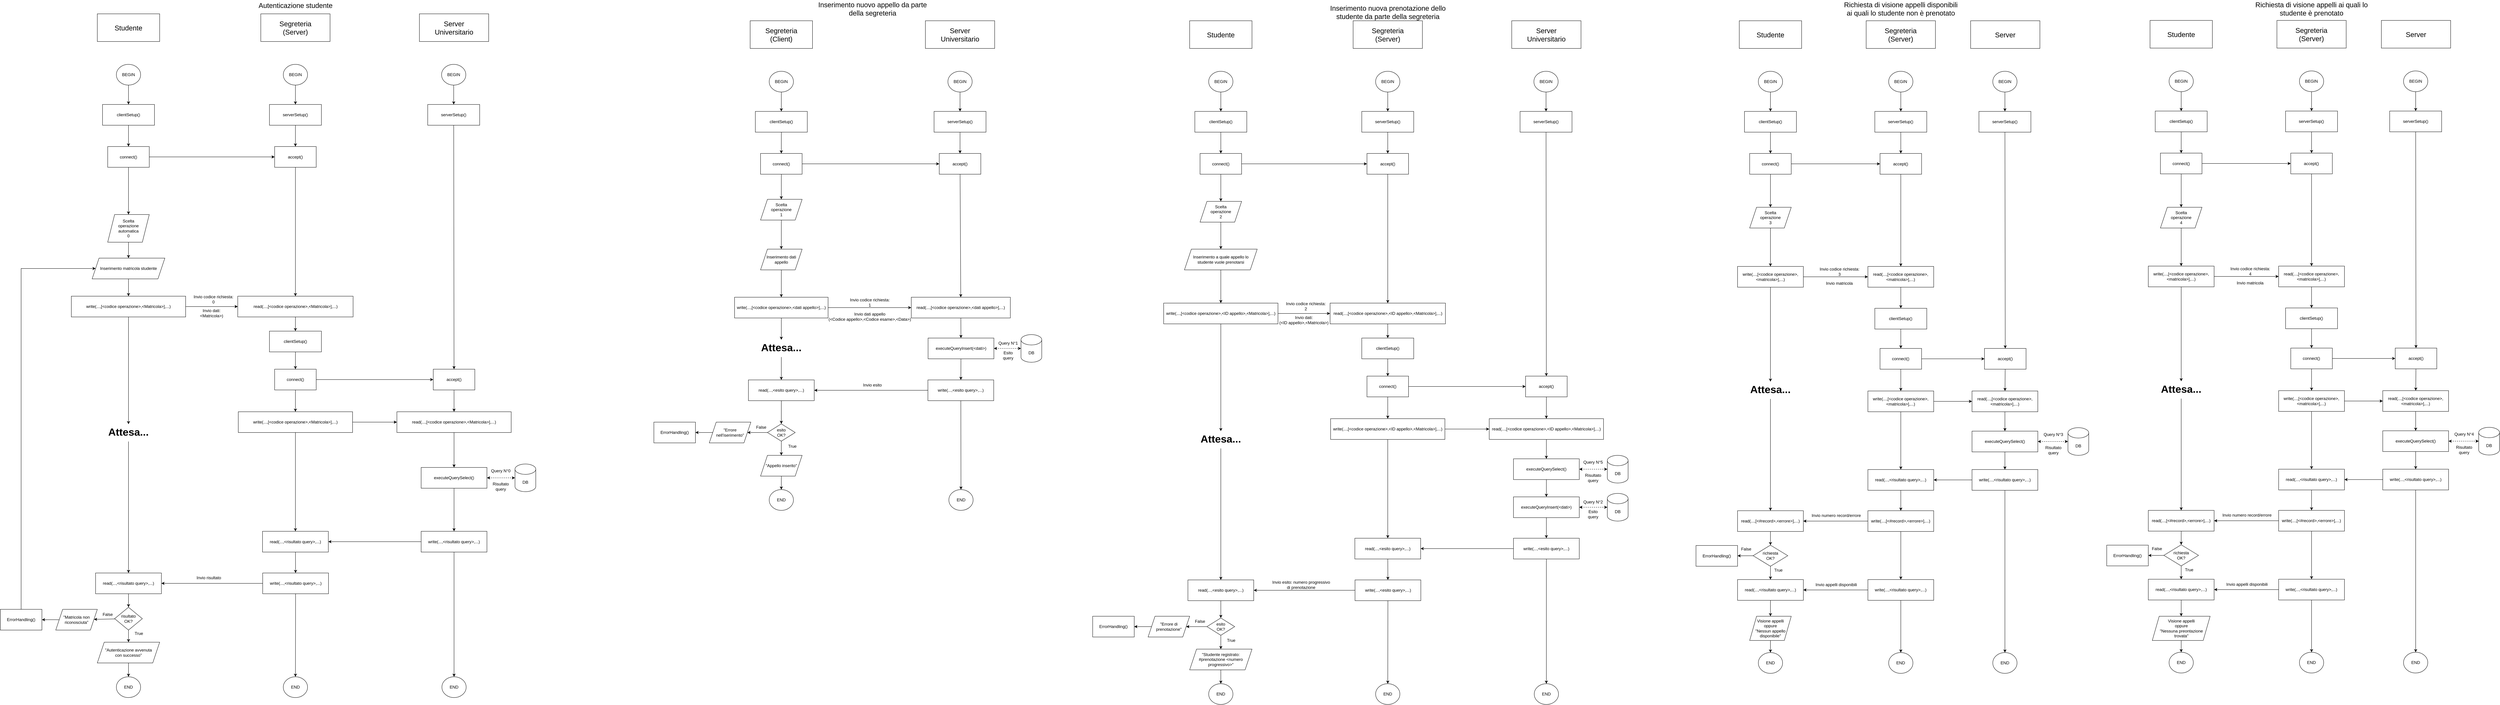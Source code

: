 <mxfile version="22.1.21" type="device">
  <diagram name="Pagina-1" id="u7obP80k1SkNDivpocj3">
    <mxGraphModel dx="5739" dy="843" grid="1" gridSize="10" guides="1" tooltips="1" connect="1" arrows="1" fold="1" page="1" pageScale="1" pageWidth="827" pageHeight="1169" math="0" shadow="0">
      <root>
        <mxCell id="0" />
        <mxCell id="1" parent="0" />
        <mxCell id="zcgFaYee5HBM7g3uIj9R-27" value="&lt;font style=&quot;font-size: 20px;&quot;&gt;Segreteria&lt;br&gt;(Client)&lt;br&gt;&lt;/font&gt;" style="rounded=0;whiteSpace=wrap;html=1;" parent="1" vertex="1">
          <mxGeometry x="-1265" y="60" width="180" height="80" as="geometry" />
        </mxCell>
        <mxCell id="zcgFaYee5HBM7g3uIj9R-28" value="&lt;font style=&quot;font-size: 20px;&quot;&gt;Server&lt;br&gt;Universitario&lt;br&gt;&lt;/font&gt;" style="rounded=0;whiteSpace=wrap;html=1;" parent="1" vertex="1">
          <mxGeometry x="-759" y="60" width="200" height="80" as="geometry" />
        </mxCell>
        <mxCell id="zcgFaYee5HBM7g3uIj9R-30" value="clientSetup()" style="rounded=0;whiteSpace=wrap;html=1;" parent="1" vertex="1">
          <mxGeometry x="-1250" y="321.95" width="150" height="60" as="geometry" />
        </mxCell>
        <mxCell id="zcgFaYee5HBM7g3uIj9R-31" value="serverSetup()" style="rounded=0;whiteSpace=wrap;html=1;" parent="1" vertex="1">
          <mxGeometry x="-734" y="321.95" width="150" height="60" as="geometry" />
        </mxCell>
        <mxCell id="zcgFaYee5HBM7g3uIj9R-32" value="" style="endArrow=classic;html=1;rounded=0;" parent="1" source="zcgFaYee5HBM7g3uIj9R-95" target="zcgFaYee5HBM7g3uIj9R-30" edge="1">
          <mxGeometry width="50" height="50" relative="1" as="geometry">
            <mxPoint x="-1275" y="370" as="sourcePoint" />
            <mxPoint x="-1225" y="320" as="targetPoint" />
          </mxGeometry>
        </mxCell>
        <mxCell id="zcgFaYee5HBM7g3uIj9R-33" value="" style="endArrow=classic;html=1;rounded=0;" parent="1" source="zcgFaYee5HBM7g3uIj9R-109" target="zcgFaYee5HBM7g3uIj9R-31" edge="1">
          <mxGeometry width="50" height="50" relative="1" as="geometry">
            <mxPoint x="-779" y="154.95" as="sourcePoint" />
            <mxPoint x="-779" y="220.95" as="targetPoint" />
          </mxGeometry>
        </mxCell>
        <mxCell id="zcgFaYee5HBM7g3uIj9R-34" value="" style="endArrow=classic;html=1;rounded=0;" parent="1" source="zcgFaYee5HBM7g3uIj9R-30" target="zcgFaYee5HBM7g3uIj9R-36" edge="1">
          <mxGeometry width="50" height="50" relative="1" as="geometry">
            <mxPoint x="-1165" y="407.5" as="sourcePoint" />
            <mxPoint x="-1175" y="443.5" as="targetPoint" />
          </mxGeometry>
        </mxCell>
        <mxCell id="zcgFaYee5HBM7g3uIj9R-36" value="connect()" style="rounded=0;whiteSpace=wrap;html=1;" parent="1" vertex="1">
          <mxGeometry x="-1235" y="443.5" width="120" height="60" as="geometry" />
        </mxCell>
        <mxCell id="zcgFaYee5HBM7g3uIj9R-37" value="accept()" style="rounded=0;whiteSpace=wrap;html=1;" parent="1" vertex="1">
          <mxGeometry x="-719" y="443.5" width="120" height="60" as="geometry" />
        </mxCell>
        <mxCell id="zcgFaYee5HBM7g3uIj9R-38" value="" style="endArrow=classic;html=1;rounded=0;entryX=0;entryY=0.5;entryDx=0;entryDy=0;exitX=1;exitY=0.5;exitDx=0;exitDy=0;" parent="1" source="zcgFaYee5HBM7g3uIj9R-36" target="zcgFaYee5HBM7g3uIj9R-37" edge="1">
          <mxGeometry width="50" height="50" relative="1" as="geometry">
            <mxPoint x="-1163" y="486" as="sourcePoint" />
            <mxPoint x="-1113" y="436" as="targetPoint" />
          </mxGeometry>
        </mxCell>
        <mxCell id="zcgFaYee5HBM7g3uIj9R-39" value="" style="endArrow=classic;html=1;rounded=0;" parent="1" source="zcgFaYee5HBM7g3uIj9R-31" target="zcgFaYee5HBM7g3uIj9R-37" edge="1">
          <mxGeometry width="50" height="50" relative="1" as="geometry">
            <mxPoint x="-499" y="394" as="sourcePoint" />
            <mxPoint x="-499" y="460" as="targetPoint" />
          </mxGeometry>
        </mxCell>
        <mxCell id="zcgFaYee5HBM7g3uIj9R-40" value="Scelta&lt;br&gt;operazione&lt;br&gt;1" style="shape=parallelogram;perimeter=parallelogramPerimeter;whiteSpace=wrap;html=1;fixedSize=1;" parent="1" vertex="1">
          <mxGeometry x="-1235" y="576" width="120" height="60" as="geometry" />
        </mxCell>
        <mxCell id="zcgFaYee5HBM7g3uIj9R-42" value="" style="endArrow=classic;html=1;rounded=0;" parent="1" source="zcgFaYee5HBM7g3uIj9R-36" target="zcgFaYee5HBM7g3uIj9R-40" edge="1">
          <mxGeometry width="50" height="50" relative="1" as="geometry">
            <mxPoint x="-1055" y="486" as="sourcePoint" />
            <mxPoint x="-1175" y="544.5" as="targetPoint" />
          </mxGeometry>
        </mxCell>
        <mxCell id="zcgFaYee5HBM7g3uIj9R-45" value="Inserimento nuovo appello da parte della segreteria" style="text;html=1;strokeColor=none;fillColor=none;align=center;verticalAlign=middle;whiteSpace=wrap;rounded=0;fontSize=20;" parent="1" vertex="1">
          <mxGeometry x="-1089.5" y="10" width="355" height="30" as="geometry" />
        </mxCell>
        <mxCell id="zcgFaYee5HBM7g3uIj9R-49" value="" style="endArrow=classic;html=1;rounded=0;" parent="1" source="zcgFaYee5HBM7g3uIj9R-40" target="zcgFaYee5HBM7g3uIj9R-60" edge="1">
          <mxGeometry width="50" height="50" relative="1" as="geometry">
            <mxPoint x="-1105" y="716" as="sourcePoint" />
            <mxPoint x="-1175" y="770" as="targetPoint" />
          </mxGeometry>
        </mxCell>
        <mxCell id="zcgFaYee5HBM7g3uIj9R-52" value="" style="endArrow=classic;html=1;rounded=0;" parent="1" source="zcgFaYee5HBM7g3uIj9R-37" target="zcgFaYee5HBM7g3uIj9R-67" edge="1">
          <mxGeometry width="50" height="50" relative="1" as="geometry">
            <mxPoint x="-899" y="676" as="sourcePoint" />
            <mxPoint x="-659" y="770" as="targetPoint" />
          </mxGeometry>
        </mxCell>
        <mxCell id="zcgFaYee5HBM7g3uIj9R-53" value="Invio codice richiesta: 1" style="text;html=1;strokeColor=none;fillColor=none;align=center;verticalAlign=middle;whiteSpace=wrap;rounded=0;" parent="1" vertex="1">
          <mxGeometry x="-981" y="859" width="122.5" height="30" as="geometry" />
        </mxCell>
        <mxCell id="zcgFaYee5HBM7g3uIj9R-60" value="Inserimento dati appello" style="shape=parallelogram;perimeter=parallelogramPerimeter;whiteSpace=wrap;html=1;fixedSize=1;" parent="1" vertex="1">
          <mxGeometry x="-1235" y="720" width="120" height="60" as="geometry" />
        </mxCell>
        <mxCell id="zcgFaYee5HBM7g3uIj9R-65" value="write(...,[&amp;lt;codice operazione&amp;gt;,&amp;lt;dati appello&amp;gt;],...)" style="rounded=0;whiteSpace=wrap;html=1;" parent="1" vertex="1">
          <mxGeometry x="-1310" y="859" width="270" height="60" as="geometry" />
        </mxCell>
        <mxCell id="zcgFaYee5HBM7g3uIj9R-66" value="" style="endArrow=classic;html=1;rounded=0;exitX=1;exitY=0.5;exitDx=0;exitDy=0;" parent="1" source="zcgFaYee5HBM7g3uIj9R-65" target="zcgFaYee5HBM7g3uIj9R-67" edge="1">
          <mxGeometry width="50" height="50" relative="1" as="geometry">
            <mxPoint x="-1161" y="1130.5" as="sourcePoint" />
            <mxPoint x="-811" y="1118" as="targetPoint" />
          </mxGeometry>
        </mxCell>
        <mxCell id="zcgFaYee5HBM7g3uIj9R-67" value="read(...,[&amp;lt;codice operazione&amp;gt;,&amp;lt;dati appello&amp;gt;],...)" style="rounded=0;whiteSpace=wrap;html=1;" parent="1" vertex="1">
          <mxGeometry x="-799.75" y="859" width="286" height="60" as="geometry" />
        </mxCell>
        <mxCell id="zcgFaYee5HBM7g3uIj9R-70" value="" style="endArrow=classic;html=1;rounded=0;" parent="1" source="zcgFaYee5HBM7g3uIj9R-60" target="zcgFaYee5HBM7g3uIj9R-65" edge="1">
          <mxGeometry width="50" height="50" relative="1" as="geometry">
            <mxPoint x="-1013" y="1004" as="sourcePoint" />
            <mxPoint x="-963" y="954" as="targetPoint" />
          </mxGeometry>
        </mxCell>
        <mxCell id="zcgFaYee5HBM7g3uIj9R-72" value="executeQueryInsert(&amp;lt;dati&amp;gt;)" style="rounded=0;whiteSpace=wrap;html=1;" parent="1" vertex="1">
          <mxGeometry x="-751.25" y="977" width="190" height="60" as="geometry" />
        </mxCell>
        <mxCell id="zcgFaYee5HBM7g3uIj9R-74" value="" style="endArrow=classic;html=1;rounded=0;" parent="1" source="zcgFaYee5HBM7g3uIj9R-65" target="zcgFaYee5HBM7g3uIj9R-75" edge="1">
          <mxGeometry width="50" height="50" relative="1" as="geometry">
            <mxPoint x="-945" y="1386" as="sourcePoint" />
            <mxPoint x="-1175" y="1346" as="targetPoint" />
          </mxGeometry>
        </mxCell>
        <mxCell id="zcgFaYee5HBM7g3uIj9R-75" value="Attesa..." style="text;html=1;strokeColor=none;fillColor=none;align=center;verticalAlign=top;whiteSpace=wrap;rounded=0;fontSize=30;fontStyle=1;spacing=0;" parent="1" vertex="1">
          <mxGeometry x="-1205" y="982" width="60" height="50" as="geometry" />
        </mxCell>
        <mxCell id="zcgFaYee5HBM7g3uIj9R-77" value="" style="endArrow=classic;dashed=1;html=1;rounded=0;endFill=1;startArrow=classic;startFill=1;" parent="1" source="zcgFaYee5HBM7g3uIj9R-72" target="zcgFaYee5HBM7g3uIj9R-78" edge="1">
          <mxGeometry width="50" height="50" relative="1" as="geometry">
            <mxPoint x="-502" y="1456" as="sourcePoint" />
            <mxPoint x="-142" y="1346" as="targetPoint" />
          </mxGeometry>
        </mxCell>
        <mxCell id="zcgFaYee5HBM7g3uIj9R-78" value="DB" style="shape=cylinder3;whiteSpace=wrap;html=1;boundedLbl=1;backgroundOutline=1;size=15;" parent="1" vertex="1">
          <mxGeometry x="-483" y="967" width="60" height="80" as="geometry" />
        </mxCell>
        <mxCell id="zcgFaYee5HBM7g3uIj9R-79" value="" style="endArrow=classic;html=1;rounded=0;" parent="1" source="zcgFaYee5HBM7g3uIj9R-72" target="zcgFaYee5HBM7g3uIj9R-81" edge="1">
          <mxGeometry width="50" height="50" relative="1" as="geometry">
            <mxPoint x="-645" y="1242" as="sourcePoint" />
            <mxPoint x="-645" y="1227" as="targetPoint" />
          </mxGeometry>
        </mxCell>
        <mxCell id="zcgFaYee5HBM7g3uIj9R-81" value="write(...,&amp;lt;esito query&amp;gt;,...)" style="rounded=0;whiteSpace=wrap;html=1;" parent="1" vertex="1">
          <mxGeometry x="-751.75" y="1098" width="190" height="60" as="geometry" />
        </mxCell>
        <mxCell id="zcgFaYee5HBM7g3uIj9R-82" value="" style="endArrow=classic;html=1;rounded=0;" parent="1" source="zcgFaYee5HBM7g3uIj9R-75" target="zcgFaYee5HBM7g3uIj9R-85" edge="1">
          <mxGeometry width="50" height="50" relative="1" as="geometry">
            <mxPoint x="-1175" y="1406" as="sourcePoint" />
            <mxPoint x="-1175.5" y="1506" as="targetPoint" />
          </mxGeometry>
        </mxCell>
        <mxCell id="zcgFaYee5HBM7g3uIj9R-85" value="read(...,&amp;lt;esito query&amp;gt;,...)" style="rounded=0;whiteSpace=wrap;html=1;" parent="1" vertex="1">
          <mxGeometry x="-1270" y="1098" width="190" height="60" as="geometry" />
        </mxCell>
        <mxCell id="zcgFaYee5HBM7g3uIj9R-86" value="" style="endArrow=classic;html=1;rounded=0;" parent="1" source="zcgFaYee5HBM7g3uIj9R-81" target="zcgFaYee5HBM7g3uIj9R-85" edge="1">
          <mxGeometry width="50" height="50" relative="1" as="geometry">
            <mxPoint x="-821.75" y="1247" as="sourcePoint" />
            <mxPoint x="-771.75" y="1197" as="targetPoint" />
          </mxGeometry>
        </mxCell>
        <mxCell id="zcgFaYee5HBM7g3uIj9R-87" value="Invio esito" style="text;html=1;strokeColor=none;fillColor=none;align=center;verticalAlign=middle;whiteSpace=wrap;rounded=0;" parent="1" vertex="1">
          <mxGeometry x="-997" y="1098" width="170" height="30" as="geometry" />
        </mxCell>
        <mxCell id="zcgFaYee5HBM7g3uIj9R-88" value="Query N°1" style="text;html=1;strokeColor=none;fillColor=none;align=center;verticalAlign=middle;whiteSpace=wrap;rounded=0;" parent="1" vertex="1">
          <mxGeometry x="-550" y="977" width="60" height="30" as="geometry" />
        </mxCell>
        <mxCell id="zcgFaYee5HBM7g3uIj9R-89" value="Esito query" style="text;html=1;strokeColor=none;fillColor=none;align=center;verticalAlign=middle;whiteSpace=wrap;rounded=0;" parent="1" vertex="1">
          <mxGeometry x="-550" y="1011.5" width="60" height="30" as="geometry" />
        </mxCell>
        <mxCell id="zcgFaYee5HBM7g3uIj9R-90" value="esito&lt;br&gt;OK?" style="rhombus;whiteSpace=wrap;html=1;" parent="1" vertex="1">
          <mxGeometry x="-1215" y="1225" width="80" height="50" as="geometry" />
        </mxCell>
        <mxCell id="zcgFaYee5HBM7g3uIj9R-91" value="" style="endArrow=classic;html=1;rounded=0;" parent="1" source="zcgFaYee5HBM7g3uIj9R-85" target="zcgFaYee5HBM7g3uIj9R-90" edge="1">
          <mxGeometry width="50" height="50" relative="1" as="geometry">
            <mxPoint x="-1013.75" y="1443" as="sourcePoint" />
            <mxPoint x="-963.75" y="1393" as="targetPoint" />
          </mxGeometry>
        </mxCell>
        <mxCell id="zcgFaYee5HBM7g3uIj9R-92" value="&quot;Appello inserito&quot;" style="shape=parallelogram;perimeter=parallelogramPerimeter;whiteSpace=wrap;html=1;fixedSize=1;" parent="1" vertex="1">
          <mxGeometry x="-1235" y="1316" width="120" height="60" as="geometry" />
        </mxCell>
        <mxCell id="zcgFaYee5HBM7g3uIj9R-93" value="" style="endArrow=classic;html=1;rounded=0;" parent="1" source="zcgFaYee5HBM7g3uIj9R-90" target="zcgFaYee5HBM7g3uIj9R-92" edge="1">
          <mxGeometry width="50" height="50" relative="1" as="geometry">
            <mxPoint x="-1173" y="1345" as="sourcePoint" />
            <mxPoint x="-1123" y="1295" as="targetPoint" />
          </mxGeometry>
        </mxCell>
        <mxCell id="zcgFaYee5HBM7g3uIj9R-95" value="BEGIN" style="ellipse;whiteSpace=wrap;html=1;" parent="1" vertex="1">
          <mxGeometry x="-1210" y="205.95" width="70" height="60" as="geometry" />
        </mxCell>
        <mxCell id="zcgFaYee5HBM7g3uIj9R-96" value="END" style="ellipse;whiteSpace=wrap;html=1;" parent="1" vertex="1">
          <mxGeometry x="-1210" y="1415" width="70" height="60" as="geometry" />
        </mxCell>
        <mxCell id="zcgFaYee5HBM7g3uIj9R-97" value="" style="endArrow=classic;html=1;rounded=0;" parent="1" source="zcgFaYee5HBM7g3uIj9R-92" target="zcgFaYee5HBM7g3uIj9R-96" edge="1">
          <mxGeometry width="50" height="50" relative="1" as="geometry">
            <mxPoint x="-1083" y="1465" as="sourcePoint" />
            <mxPoint x="-1033" y="1415" as="targetPoint" />
          </mxGeometry>
        </mxCell>
        <mxCell id="zcgFaYee5HBM7g3uIj9R-98" value="True" style="text;html=1;strokeColor=none;fillColor=none;align=center;verticalAlign=middle;whiteSpace=wrap;rounded=0;" parent="1" vertex="1">
          <mxGeometry x="-1173" y="1275" width="60" height="30" as="geometry" />
        </mxCell>
        <mxCell id="zcgFaYee5HBM7g3uIj9R-99" value="&quot;Errore nell&#39;iserimento&quot;" style="shape=parallelogram;perimeter=parallelogramPerimeter;whiteSpace=wrap;html=1;fixedSize=1;" parent="1" vertex="1">
          <mxGeometry x="-1383" y="1220" width="120" height="60" as="geometry" />
        </mxCell>
        <mxCell id="zcgFaYee5HBM7g3uIj9R-100" value="" style="endArrow=classic;html=1;rounded=0;" parent="1" source="zcgFaYee5HBM7g3uIj9R-90" target="zcgFaYee5HBM7g3uIj9R-99" edge="1">
          <mxGeometry width="50" height="50" relative="1" as="geometry">
            <mxPoint x="-1373" y="1095" as="sourcePoint" />
            <mxPoint x="-1323" y="1045" as="targetPoint" />
          </mxGeometry>
        </mxCell>
        <mxCell id="zcgFaYee5HBM7g3uIj9R-101" value="" style="endArrow=classic;html=1;rounded=0;" parent="1" source="zcgFaYee5HBM7g3uIj9R-99" target="zcgFaYee5HBM7g3uIj9R-102" edge="1">
          <mxGeometry width="50" height="50" relative="1" as="geometry">
            <mxPoint x="-1373" y="1095" as="sourcePoint" />
            <mxPoint x="-1423" y="1250" as="targetPoint" />
          </mxGeometry>
        </mxCell>
        <mxCell id="zcgFaYee5HBM7g3uIj9R-102" value="ErrorHandling()" style="rounded=0;whiteSpace=wrap;html=1;" parent="1" vertex="1">
          <mxGeometry x="-1543" y="1220" width="120" height="60" as="geometry" />
        </mxCell>
        <mxCell id="zcgFaYee5HBM7g3uIj9R-109" value="BEGIN" style="ellipse;whiteSpace=wrap;html=1;" parent="1" vertex="1">
          <mxGeometry x="-694" y="205.95" width="70" height="60" as="geometry" />
        </mxCell>
        <mxCell id="zcgFaYee5HBM7g3uIj9R-110" value="END" style="ellipse;whiteSpace=wrap;html=1;" parent="1" vertex="1">
          <mxGeometry x="-691.25" y="1415" width="70" height="60" as="geometry" />
        </mxCell>
        <mxCell id="zcgFaYee5HBM7g3uIj9R-111" value="" style="endArrow=classic;html=1;rounded=0;" parent="1" source="zcgFaYee5HBM7g3uIj9R-81" target="zcgFaYee5HBM7g3uIj9R-110" edge="1">
          <mxGeometry width="50" height="50" relative="1" as="geometry">
            <mxPoint x="-689" y="1491" as="sourcePoint" />
            <mxPoint x="-639" y="1441" as="targetPoint" />
          </mxGeometry>
        </mxCell>
        <mxCell id="zcgFaYee5HBM7g3uIj9R-112" value="&lt;font style=&quot;font-size: 20px;&quot;&gt;Studente&lt;br&gt;&lt;/font&gt;" style="rounded=0;whiteSpace=wrap;html=1;" parent="1" vertex="1">
          <mxGeometry x="4" y="60" width="180" height="80" as="geometry" />
        </mxCell>
        <mxCell id="zcgFaYee5HBM7g3uIj9R-113" value="&lt;font style=&quot;font-size: 20px;&quot;&gt;Segreteria&lt;br&gt;(Server)&lt;br&gt;&lt;/font&gt;" style="rounded=0;whiteSpace=wrap;html=1;" parent="1" vertex="1">
          <mxGeometry x="476" y="60" width="200" height="80" as="geometry" />
        </mxCell>
        <mxCell id="zcgFaYee5HBM7g3uIj9R-114" value="clientSetup()" style="rounded=0;whiteSpace=wrap;html=1;" parent="1" vertex="1">
          <mxGeometry x="19" y="321.95" width="150" height="60" as="geometry" />
        </mxCell>
        <mxCell id="zcgFaYee5HBM7g3uIj9R-115" value="serverSetup()" style="rounded=0;whiteSpace=wrap;html=1;" parent="1" vertex="1">
          <mxGeometry x="501" y="321.95" width="150" height="60" as="geometry" />
        </mxCell>
        <mxCell id="zcgFaYee5HBM7g3uIj9R-116" value="" style="endArrow=classic;html=1;rounded=0;" parent="1" source="zcgFaYee5HBM7g3uIj9R-170" target="zcgFaYee5HBM7g3uIj9R-114" edge="1">
          <mxGeometry width="50" height="50" relative="1" as="geometry">
            <mxPoint x="-6" y="370" as="sourcePoint" />
            <mxPoint x="44" y="320" as="targetPoint" />
          </mxGeometry>
        </mxCell>
        <mxCell id="zcgFaYee5HBM7g3uIj9R-117" value="" style="endArrow=classic;html=1;rounded=0;" parent="1" source="zcgFaYee5HBM7g3uIj9R-182" target="zcgFaYee5HBM7g3uIj9R-115" edge="1">
          <mxGeometry width="50" height="50" relative="1" as="geometry">
            <mxPoint x="456" y="154.95" as="sourcePoint" />
            <mxPoint x="456" y="220.95" as="targetPoint" />
          </mxGeometry>
        </mxCell>
        <mxCell id="zcgFaYee5HBM7g3uIj9R-118" value="" style="endArrow=classic;html=1;rounded=0;" parent="1" source="zcgFaYee5HBM7g3uIj9R-114" target="zcgFaYee5HBM7g3uIj9R-119" edge="1">
          <mxGeometry width="50" height="50" relative="1" as="geometry">
            <mxPoint x="104" y="407.5" as="sourcePoint" />
            <mxPoint x="94" y="443.5" as="targetPoint" />
          </mxGeometry>
        </mxCell>
        <mxCell id="zcgFaYee5HBM7g3uIj9R-119" value="connect()" style="rounded=0;whiteSpace=wrap;html=1;" parent="1" vertex="1">
          <mxGeometry x="34" y="443.5" width="120" height="60" as="geometry" />
        </mxCell>
        <mxCell id="zcgFaYee5HBM7g3uIj9R-120" value="accept()" style="rounded=0;whiteSpace=wrap;html=1;" parent="1" vertex="1">
          <mxGeometry x="516" y="443.5" width="120" height="60" as="geometry" />
        </mxCell>
        <mxCell id="zcgFaYee5HBM7g3uIj9R-121" value="" style="endArrow=classic;html=1;rounded=0;entryX=0;entryY=0.5;entryDx=0;entryDy=0;exitX=1;exitY=0.5;exitDx=0;exitDy=0;" parent="1" source="zcgFaYee5HBM7g3uIj9R-119" target="zcgFaYee5HBM7g3uIj9R-120" edge="1">
          <mxGeometry width="50" height="50" relative="1" as="geometry">
            <mxPoint x="-6" y="486" as="sourcePoint" />
            <mxPoint x="44" y="436" as="targetPoint" />
          </mxGeometry>
        </mxCell>
        <mxCell id="zcgFaYee5HBM7g3uIj9R-122" value="" style="endArrow=classic;html=1;rounded=0;" parent="1" source="zcgFaYee5HBM7g3uIj9R-115" target="zcgFaYee5HBM7g3uIj9R-120" edge="1">
          <mxGeometry width="50" height="50" relative="1" as="geometry">
            <mxPoint x="736" y="394" as="sourcePoint" />
            <mxPoint x="736" y="460" as="targetPoint" />
          </mxGeometry>
        </mxCell>
        <mxCell id="zcgFaYee5HBM7g3uIj9R-123" value="Scelta&lt;br&gt;operazione&lt;br&gt;2" style="shape=parallelogram;perimeter=parallelogramPerimeter;whiteSpace=wrap;html=1;fixedSize=1;" parent="1" vertex="1">
          <mxGeometry x="34" y="582" width="120" height="60" as="geometry" />
        </mxCell>
        <mxCell id="zcgFaYee5HBM7g3uIj9R-125" value="" style="endArrow=classic;html=1;rounded=0;" parent="1" source="zcgFaYee5HBM7g3uIj9R-119" target="zcgFaYee5HBM7g3uIj9R-123" edge="1">
          <mxGeometry width="50" height="50" relative="1" as="geometry">
            <mxPoint x="214" y="486" as="sourcePoint" />
            <mxPoint x="94" y="544.5" as="targetPoint" />
          </mxGeometry>
        </mxCell>
        <mxCell id="zcgFaYee5HBM7g3uIj9R-128" value="Inserimento nuova prenotazione dello studente da parte della segreteria" style="text;html=1;strokeColor=none;fillColor=none;align=center;verticalAlign=middle;whiteSpace=wrap;rounded=0;fontSize=20;" parent="1" vertex="1">
          <mxGeometry x="399" y="20" width="355" height="30" as="geometry" />
        </mxCell>
        <mxCell id="zcgFaYee5HBM7g3uIj9R-129" value="write(...,[&amp;lt;codice operazione&amp;gt;,&amp;lt;ID appello&amp;gt;,&amp;lt;Matricola&amp;gt;],...)" style="rounded=0;whiteSpace=wrap;html=1;" parent="1" vertex="1">
          <mxGeometry x="-71" y="876" width="330" height="60" as="geometry" />
        </mxCell>
        <mxCell id="zcgFaYee5HBM7g3uIj9R-130" value="" style="endArrow=classic;html=1;rounded=0;exitX=1;exitY=0.5;exitDx=0;exitDy=0;" parent="1" source="zcgFaYee5HBM7g3uIj9R-129" target="zcgFaYee5HBM7g3uIj9R-132" edge="1">
          <mxGeometry width="50" height="50" relative="1" as="geometry">
            <mxPoint x="-6" y="812.5" as="sourcePoint" />
            <mxPoint x="344" y="800" as="targetPoint" />
          </mxGeometry>
        </mxCell>
        <mxCell id="zcgFaYee5HBM7g3uIj9R-131" value="" style="endArrow=classic;html=1;rounded=0;" parent="1" source="zcgFaYee5HBM7g3uIj9R-123" target="E-LJbgBGuF5sZC_yIhf0-23" edge="1">
          <mxGeometry width="50" height="50" relative="1" as="geometry">
            <mxPoint x="164" y="716" as="sourcePoint" />
            <mxPoint x="214" y="666" as="targetPoint" />
          </mxGeometry>
        </mxCell>
        <mxCell id="zcgFaYee5HBM7g3uIj9R-132" value="read(...,[&amp;lt;codice operazione&amp;gt;,&amp;lt;ID appello&amp;gt;,&amp;lt;Matricola&amp;gt;],...)" style="rounded=0;whiteSpace=wrap;html=1;" parent="1" vertex="1">
          <mxGeometry x="409.5" y="876" width="333" height="60" as="geometry" />
        </mxCell>
        <mxCell id="zcgFaYee5HBM7g3uIj9R-133" value="" style="endArrow=classic;html=1;rounded=0;" parent="1" source="zcgFaYee5HBM7g3uIj9R-120" target="zcgFaYee5HBM7g3uIj9R-132" edge="1">
          <mxGeometry width="50" height="50" relative="1" as="geometry">
            <mxPoint x="336" y="676" as="sourcePoint" />
            <mxPoint x="386" y="626" as="targetPoint" />
          </mxGeometry>
        </mxCell>
        <mxCell id="zcgFaYee5HBM7g3uIj9R-134" value="Invio codice richiesta: 2" style="text;html=1;strokeColor=none;fillColor=none;align=center;verticalAlign=middle;whiteSpace=wrap;rounded=0;" parent="1" vertex="1">
          <mxGeometry x="277.75" y="870" width="122.5" height="30" as="geometry" />
        </mxCell>
        <mxCell id="zcgFaYee5HBM7g3uIj9R-139" value="" style="endArrow=classic;html=1;rounded=0;" parent="1" source="zcgFaYee5HBM7g3uIj9R-132" target="E-LJbgBGuF5sZC_yIhf0-20" edge="1">
          <mxGeometry width="50" height="50" relative="1" as="geometry">
            <mxPoint x="416" y="996" as="sourcePoint" />
            <mxPoint x="576.0" y="1010" as="targetPoint" />
          </mxGeometry>
        </mxCell>
        <mxCell id="zcgFaYee5HBM7g3uIj9R-154" value="" style="endArrow=classic;html=1;rounded=0;" parent="1" source="zcgFaYee5HBM7g3uIj9R-129" target="zcgFaYee5HBM7g3uIj9R-155" edge="1">
          <mxGeometry width="50" height="50" relative="1" as="geometry">
            <mxPoint x="94" y="1276" as="sourcePoint" />
            <mxPoint x="94" y="1346" as="targetPoint" />
          </mxGeometry>
        </mxCell>
        <mxCell id="zcgFaYee5HBM7g3uIj9R-155" value="Attesa..." style="text;html=1;strokeColor=none;fillColor=none;align=center;verticalAlign=top;whiteSpace=wrap;rounded=0;fontSize=30;fontStyle=1;spacing=0;" parent="1" vertex="1">
          <mxGeometry x="64" y="1246" width="60" height="50" as="geometry" />
        </mxCell>
        <mxCell id="zcgFaYee5HBM7g3uIj9R-160" value="" style="endArrow=classic;html=1;rounded=0;" parent="1" source="zcgFaYee5HBM7g3uIj9R-155" target="zcgFaYee5HBM7g3uIj9R-161" edge="1">
          <mxGeometry width="50" height="50" relative="1" as="geometry">
            <mxPoint x="94" y="1406" as="sourcePoint" />
            <mxPoint x="93.5" y="1506" as="targetPoint" />
          </mxGeometry>
        </mxCell>
        <mxCell id="zcgFaYee5HBM7g3uIj9R-161" value="read(...,&amp;lt;esito query&amp;gt;,...)" style="rounded=0;whiteSpace=wrap;html=1;" parent="1" vertex="1">
          <mxGeometry x="-1" y="1676" width="190" height="60" as="geometry" />
        </mxCell>
        <mxCell id="zcgFaYee5HBM7g3uIj9R-162" value="" style="endArrow=classic;html=1;rounded=0;" parent="1" source="E-LJbgBGuF5sZC_yIhf0-34" target="zcgFaYee5HBM7g3uIj9R-161" edge="1">
          <mxGeometry width="50" height="50" relative="1" as="geometry">
            <mxPoint x="481" y="1640" as="sourcePoint" />
            <mxPoint x="374" y="1436" as="targetPoint" />
          </mxGeometry>
        </mxCell>
        <mxCell id="zcgFaYee5HBM7g3uIj9R-163" value="Invio esito: numero progressivo di prenotazione" style="text;html=1;strokeColor=none;fillColor=none;align=center;verticalAlign=middle;whiteSpace=wrap;rounded=0;" parent="1" vertex="1">
          <mxGeometry x="241" y="1675" width="170" height="30" as="geometry" />
        </mxCell>
        <mxCell id="zcgFaYee5HBM7g3uIj9R-166" value="esito&lt;br&gt;OK?" style="rhombus;whiteSpace=wrap;html=1;" parent="1" vertex="1">
          <mxGeometry x="54" y="1786" width="80" height="50" as="geometry" />
        </mxCell>
        <mxCell id="zcgFaYee5HBM7g3uIj9R-167" value="" style="endArrow=classic;html=1;rounded=0;" parent="1" source="zcgFaYee5HBM7g3uIj9R-161" target="zcgFaYee5HBM7g3uIj9R-166" edge="1">
          <mxGeometry width="50" height="50" relative="1" as="geometry">
            <mxPoint x="244" y="1816" as="sourcePoint" />
            <mxPoint x="294" y="1766" as="targetPoint" />
          </mxGeometry>
        </mxCell>
        <mxCell id="zcgFaYee5HBM7g3uIj9R-168" value="&quot;Studente registrato: #prenotazione &amp;lt;numero progressivo&amp;gt;&quot;" style="shape=parallelogram;perimeter=parallelogramPerimeter;whiteSpace=wrap;html=1;fixedSize=1;" parent="1" vertex="1">
          <mxGeometry x="4" y="1876" width="180" height="60" as="geometry" />
        </mxCell>
        <mxCell id="zcgFaYee5HBM7g3uIj9R-169" value="" style="endArrow=classic;html=1;rounded=0;" parent="1" source="zcgFaYee5HBM7g3uIj9R-166" target="zcgFaYee5HBM7g3uIj9R-168" edge="1">
          <mxGeometry width="50" height="50" relative="1" as="geometry">
            <mxPoint x="94" y="1906" as="sourcePoint" />
            <mxPoint x="144" y="1856" as="targetPoint" />
          </mxGeometry>
        </mxCell>
        <mxCell id="zcgFaYee5HBM7g3uIj9R-170" value="BEGIN" style="ellipse;whiteSpace=wrap;html=1;" parent="1" vertex="1">
          <mxGeometry x="59" y="205.95" width="70" height="60" as="geometry" />
        </mxCell>
        <mxCell id="zcgFaYee5HBM7g3uIj9R-171" value="END" style="ellipse;whiteSpace=wrap;html=1;" parent="1" vertex="1">
          <mxGeometry x="59" y="1976" width="70" height="60" as="geometry" />
        </mxCell>
        <mxCell id="zcgFaYee5HBM7g3uIj9R-172" value="" style="endArrow=classic;html=1;rounded=0;" parent="1" source="zcgFaYee5HBM7g3uIj9R-168" target="zcgFaYee5HBM7g3uIj9R-171" edge="1">
          <mxGeometry width="50" height="50" relative="1" as="geometry">
            <mxPoint x="184" y="2026" as="sourcePoint" />
            <mxPoint x="234" y="1976" as="targetPoint" />
          </mxGeometry>
        </mxCell>
        <mxCell id="zcgFaYee5HBM7g3uIj9R-173" value="True" style="text;html=1;strokeColor=none;fillColor=none;align=center;verticalAlign=middle;whiteSpace=wrap;rounded=0;" parent="1" vertex="1">
          <mxGeometry x="94" y="1836" width="60" height="30" as="geometry" />
        </mxCell>
        <mxCell id="zcgFaYee5HBM7g3uIj9R-174" value="&quot;Errore di prenotazione&quot;" style="shape=parallelogram;perimeter=parallelogramPerimeter;whiteSpace=wrap;html=1;fixedSize=1;" parent="1" vertex="1">
          <mxGeometry x="-116" y="1781" width="120" height="60" as="geometry" />
        </mxCell>
        <mxCell id="zcgFaYee5HBM7g3uIj9R-175" value="" style="endArrow=classic;html=1;rounded=0;" parent="1" source="zcgFaYee5HBM7g3uIj9R-166" target="zcgFaYee5HBM7g3uIj9R-174" edge="1">
          <mxGeometry width="50" height="50" relative="1" as="geometry">
            <mxPoint x="-106" y="1656" as="sourcePoint" />
            <mxPoint x="-56" y="1606" as="targetPoint" />
          </mxGeometry>
        </mxCell>
        <mxCell id="zcgFaYee5HBM7g3uIj9R-176" value="" style="endArrow=classic;html=1;rounded=0;" parent="1" source="zcgFaYee5HBM7g3uIj9R-174" target="zcgFaYee5HBM7g3uIj9R-177" edge="1">
          <mxGeometry width="50" height="50" relative="1" as="geometry">
            <mxPoint x="-106" y="1656" as="sourcePoint" />
            <mxPoint x="-156" y="1811" as="targetPoint" />
          </mxGeometry>
        </mxCell>
        <mxCell id="zcgFaYee5HBM7g3uIj9R-177" value="ErrorHandling()" style="rounded=0;whiteSpace=wrap;html=1;" parent="1" vertex="1">
          <mxGeometry x="-276" y="1781" width="120" height="60" as="geometry" />
        </mxCell>
        <mxCell id="zcgFaYee5HBM7g3uIj9R-182" value="BEGIN" style="ellipse;whiteSpace=wrap;html=1;" parent="1" vertex="1">
          <mxGeometry x="541" y="205.95" width="70" height="60" as="geometry" />
        </mxCell>
        <mxCell id="zcgFaYee5HBM7g3uIj9R-183" value="END" style="ellipse;whiteSpace=wrap;html=1;" parent="1" vertex="1">
          <mxGeometry x="541" y="1976" width="70" height="60" as="geometry" />
        </mxCell>
        <mxCell id="zcgFaYee5HBM7g3uIj9R-184" value="" style="endArrow=classic;html=1;rounded=0;" parent="1" source="E-LJbgBGuF5sZC_yIhf0-34" target="zcgFaYee5HBM7g3uIj9R-183" edge="1">
          <mxGeometry width="50" height="50" relative="1" as="geometry">
            <mxPoint x="576" y="1770" as="sourcePoint" />
            <mxPoint x="582" y="1804" as="targetPoint" />
          </mxGeometry>
        </mxCell>
        <mxCell id="zcgFaYee5HBM7g3uIj9R-219" value="False" style="text;html=1;strokeColor=none;fillColor=none;align=center;verticalAlign=middle;whiteSpace=wrap;rounded=0;" parent="1" vertex="1">
          <mxGeometry x="4" y="1781" width="60" height="30" as="geometry" />
        </mxCell>
        <mxCell id="zcgFaYee5HBM7g3uIj9R-222" value="False" style="text;html=1;strokeColor=none;fillColor=none;align=center;verticalAlign=middle;whiteSpace=wrap;rounded=0;" parent="1" vertex="1">
          <mxGeometry x="-1263" y="1220" width="60" height="30" as="geometry" />
        </mxCell>
        <mxCell id="zcgFaYee5HBM7g3uIj9R-225" value="" style="endArrow=classic;dashed=1;html=1;rounded=0;endFill=1;startArrow=classic;startFill=1;" parent="1" source="E-LJbgBGuF5sZC_yIhf0-13" target="zcgFaYee5HBM7g3uIj9R-226" edge="1">
          <mxGeometry width="50" height="50" relative="1" as="geometry">
            <mxPoint x="1138" y="1466" as="sourcePoint" />
            <mxPoint x="1229" y="1466" as="targetPoint" />
          </mxGeometry>
        </mxCell>
        <mxCell id="zcgFaYee5HBM7g3uIj9R-226" value="DB" style="shape=cylinder3;whiteSpace=wrap;html=1;boundedLbl=1;backgroundOutline=1;size=15;" parent="1" vertex="1">
          <mxGeometry x="1210" y="1426" width="60" height="80" as="geometry" />
        </mxCell>
        <mxCell id="zcgFaYee5HBM7g3uIj9R-227" value="Query N°2" style="text;html=1;strokeColor=none;fillColor=none;align=center;verticalAlign=middle;whiteSpace=wrap;rounded=0;" parent="1" vertex="1">
          <mxGeometry x="1139" y="1436" width="60" height="30" as="geometry" />
        </mxCell>
        <mxCell id="zcgFaYee5HBM7g3uIj9R-228" value="Esito query" style="text;html=1;strokeColor=none;fillColor=none;align=center;verticalAlign=middle;whiteSpace=wrap;rounded=0;" parent="1" vertex="1">
          <mxGeometry x="1139" y="1471" width="60" height="30" as="geometry" />
        </mxCell>
        <mxCell id="zcgFaYee5HBM7g3uIj9R-229" value="" style="endArrow=classic;html=1;rounded=0;" parent="1" source="E-LJbgBGuF5sZC_yIhf0-30" target="E-LJbgBGuF5sZC_yIhf0-32" edge="1">
          <mxGeometry width="50" height="50" relative="1" as="geometry">
            <mxPoint x="764" y="1671" as="sourcePoint" />
            <mxPoint x="764" y="1735" as="targetPoint" />
          </mxGeometry>
        </mxCell>
        <mxCell id="zcgFaYee5HBM7g3uIj9R-248" value="&lt;font style=&quot;font-size: 20px;&quot;&gt;Studente&lt;br&gt;&lt;/font&gt;" style="rounded=0;whiteSpace=wrap;html=1;" parent="1" vertex="1">
          <mxGeometry x="1591" y="60" width="180" height="80" as="geometry" />
        </mxCell>
        <mxCell id="zcgFaYee5HBM7g3uIj9R-249" value="&lt;font style=&quot;font-size: 20px;&quot;&gt;Segreteria&lt;br&gt;(Server)&lt;br&gt;&lt;/font&gt;" style="rounded=0;whiteSpace=wrap;html=1;" parent="1" vertex="1">
          <mxGeometry x="1957.37" y="60" width="200" height="80" as="geometry" />
        </mxCell>
        <mxCell id="zcgFaYee5HBM7g3uIj9R-250" value="clientSetup()" style="rounded=0;whiteSpace=wrap;html=1;" parent="1" vertex="1">
          <mxGeometry x="1606" y="321.95" width="150" height="60" as="geometry" />
        </mxCell>
        <mxCell id="zcgFaYee5HBM7g3uIj9R-251" value="serverSetup()" style="rounded=0;whiteSpace=wrap;html=1;" parent="1" vertex="1">
          <mxGeometry x="1982.37" y="321.95" width="150" height="60" as="geometry" />
        </mxCell>
        <mxCell id="zcgFaYee5HBM7g3uIj9R-252" value="" style="endArrow=classic;html=1;rounded=0;" parent="1" source="zcgFaYee5HBM7g3uIj9R-306" target="zcgFaYee5HBM7g3uIj9R-250" edge="1">
          <mxGeometry width="50" height="50" relative="1" as="geometry">
            <mxPoint x="1581" y="370" as="sourcePoint" />
            <mxPoint x="1631" y="320" as="targetPoint" />
          </mxGeometry>
        </mxCell>
        <mxCell id="zcgFaYee5HBM7g3uIj9R-253" value="" style="endArrow=classic;html=1;rounded=0;" parent="1" source="zcgFaYee5HBM7g3uIj9R-318" target="zcgFaYee5HBM7g3uIj9R-251" edge="1">
          <mxGeometry width="50" height="50" relative="1" as="geometry">
            <mxPoint x="1937.37" y="154.95" as="sourcePoint" />
            <mxPoint x="1937.37" y="220.95" as="targetPoint" />
          </mxGeometry>
        </mxCell>
        <mxCell id="zcgFaYee5HBM7g3uIj9R-254" value="" style="endArrow=classic;html=1;rounded=0;" parent="1" source="zcgFaYee5HBM7g3uIj9R-250" target="zcgFaYee5HBM7g3uIj9R-255" edge="1">
          <mxGeometry width="50" height="50" relative="1" as="geometry">
            <mxPoint x="1691" y="407.5" as="sourcePoint" />
            <mxPoint x="1681" y="443.5" as="targetPoint" />
          </mxGeometry>
        </mxCell>
        <mxCell id="zcgFaYee5HBM7g3uIj9R-255" value="connect()" style="rounded=0;whiteSpace=wrap;html=1;" parent="1" vertex="1">
          <mxGeometry x="1621" y="443.5" width="120" height="60" as="geometry" />
        </mxCell>
        <mxCell id="zcgFaYee5HBM7g3uIj9R-256" value="accept()" style="rounded=0;whiteSpace=wrap;html=1;" parent="1" vertex="1">
          <mxGeometry x="1997.37" y="443.5" width="120" height="60" as="geometry" />
        </mxCell>
        <mxCell id="zcgFaYee5HBM7g3uIj9R-257" value="" style="endArrow=classic;html=1;rounded=0;entryX=0;entryY=0.5;entryDx=0;entryDy=0;exitX=1;exitY=0.5;exitDx=0;exitDy=0;" parent="1" source="zcgFaYee5HBM7g3uIj9R-255" target="zcgFaYee5HBM7g3uIj9R-256" edge="1">
          <mxGeometry width="50" height="50" relative="1" as="geometry">
            <mxPoint x="1581" y="486" as="sourcePoint" />
            <mxPoint x="1631" y="436" as="targetPoint" />
          </mxGeometry>
        </mxCell>
        <mxCell id="zcgFaYee5HBM7g3uIj9R-258" value="" style="endArrow=classic;html=1;rounded=0;" parent="1" source="zcgFaYee5HBM7g3uIj9R-251" target="zcgFaYee5HBM7g3uIj9R-256" edge="1">
          <mxGeometry width="50" height="50" relative="1" as="geometry">
            <mxPoint x="2217.37" y="394" as="sourcePoint" />
            <mxPoint x="2217.37" y="460" as="targetPoint" />
          </mxGeometry>
        </mxCell>
        <mxCell id="zcgFaYee5HBM7g3uIj9R-259" value="Scelta&lt;br&gt;operazione&lt;br&gt;3" style="shape=parallelogram;perimeter=parallelogramPerimeter;whiteSpace=wrap;html=1;fixedSize=1;" parent="1" vertex="1">
          <mxGeometry x="1620.99" y="599" width="120" height="60" as="geometry" />
        </mxCell>
        <mxCell id="zcgFaYee5HBM7g3uIj9R-261" value="" style="endArrow=classic;html=1;rounded=0;" parent="1" source="zcgFaYee5HBM7g3uIj9R-255" target="zcgFaYee5HBM7g3uIj9R-259" edge="1">
          <mxGeometry width="50" height="50" relative="1" as="geometry">
            <mxPoint x="1801" y="486" as="sourcePoint" />
            <mxPoint x="1681" y="540" as="targetPoint" />
          </mxGeometry>
        </mxCell>
        <mxCell id="zcgFaYee5HBM7g3uIj9R-264" value="Richiesta di visione appelli disponibili&lt;br&gt;ai quali lo studente non è prenotato" style="text;html=1;strokeColor=none;fillColor=none;align=center;verticalAlign=middle;whiteSpace=wrap;rounded=0;fontSize=20;" parent="1" vertex="1">
          <mxGeometry x="1879.88" y="10" width="355" height="30" as="geometry" />
        </mxCell>
        <mxCell id="zcgFaYee5HBM7g3uIj9R-265" value="write(...,[&amp;lt;codice operazione&amp;gt;,&amp;lt;matricola&amp;gt;],...)" style="rounded=0;whiteSpace=wrap;html=1;" parent="1" vertex="1">
          <mxGeometry x="1586" y="770" width="190" height="60" as="geometry" />
        </mxCell>
        <mxCell id="zcgFaYee5HBM7g3uIj9R-266" value="" style="endArrow=classic;html=1;rounded=0;exitX=1;exitY=0.5;exitDx=0;exitDy=0;" parent="1" source="zcgFaYee5HBM7g3uIj9R-265" target="zcgFaYee5HBM7g3uIj9R-268" edge="1">
          <mxGeometry width="50" height="50" relative="1" as="geometry">
            <mxPoint x="1581" y="812.5" as="sourcePoint" />
            <mxPoint x="1931" y="800" as="targetPoint" />
          </mxGeometry>
        </mxCell>
        <mxCell id="zcgFaYee5HBM7g3uIj9R-267" value="" style="endArrow=classic;html=1;rounded=0;" parent="1" source="zcgFaYee5HBM7g3uIj9R-259" target="zcgFaYee5HBM7g3uIj9R-265" edge="1">
          <mxGeometry width="50" height="50" relative="1" as="geometry">
            <mxPoint x="1751" y="716" as="sourcePoint" />
            <mxPoint x="1801" y="666" as="targetPoint" />
          </mxGeometry>
        </mxCell>
        <mxCell id="zcgFaYee5HBM7g3uIj9R-268" value="read(...,[&amp;lt;codice operazione&amp;gt;,&amp;lt;matricola&amp;gt;],...)" style="rounded=0;whiteSpace=wrap;html=1;" parent="1" vertex="1">
          <mxGeometry x="1962.37" y="770" width="190" height="60" as="geometry" />
        </mxCell>
        <mxCell id="zcgFaYee5HBM7g3uIj9R-270" value="Invio codice richiesta: 3" style="text;html=1;strokeColor=none;fillColor=none;align=center;verticalAlign=middle;whiteSpace=wrap;rounded=0;" parent="1" vertex="1">
          <mxGeometry x="1818.5" y="770" width="122.5" height="30" as="geometry" />
        </mxCell>
        <mxCell id="zcgFaYee5HBM7g3uIj9R-271" value="read(...,[&amp;lt;#record&amp;gt;,&amp;lt;errore&amp;gt;],...)" style="rounded=0;whiteSpace=wrap;html=1;" parent="1" vertex="1">
          <mxGeometry x="1586" y="1476" width="190" height="60" as="geometry" />
        </mxCell>
        <mxCell id="zcgFaYee5HBM7g3uIj9R-272" value="" style="endArrow=none;html=1;rounded=0;exitX=1;exitY=0.5;exitDx=0;exitDy=0;startArrow=classic;startFill=1;endFill=0;" parent="1" source="zcgFaYee5HBM7g3uIj9R-271" target="zcgFaYee5HBM7g3uIj9R-273" edge="1">
          <mxGeometry width="50" height="50" relative="1" as="geometry">
            <mxPoint x="1581" y="1518.5" as="sourcePoint" />
            <mxPoint x="1931" y="1506" as="targetPoint" />
          </mxGeometry>
        </mxCell>
        <mxCell id="zcgFaYee5HBM7g3uIj9R-273" value="write(...,[&amp;lt;#record&amp;gt;,&amp;lt;errore&amp;gt;],...)" style="rounded=0;whiteSpace=wrap;html=1;" parent="1" vertex="1">
          <mxGeometry x="1962.37" y="1476" width="190" height="60" as="geometry" />
        </mxCell>
        <mxCell id="zcgFaYee5HBM7g3uIj9R-274" value="Invio numero record/errore" style="text;html=1;strokeColor=none;fillColor=none;align=center;verticalAlign=middle;whiteSpace=wrap;rounded=0;" parent="1" vertex="1">
          <mxGeometry x="1795.75" y="1475" width="150" height="30" as="geometry" />
        </mxCell>
        <mxCell id="zcgFaYee5HBM7g3uIj9R-276" value="" style="endArrow=classic;html=1;rounded=0;" parent="1" source="zcgFaYee5HBM7g3uIj9R-265" target="zcgFaYee5HBM7g3uIj9R-330" edge="1">
          <mxGeometry width="50" height="50" relative="1" as="geometry">
            <mxPoint x="1911" y="896" as="sourcePoint" />
            <mxPoint x="1961" y="846" as="targetPoint" />
          </mxGeometry>
        </mxCell>
        <mxCell id="zcgFaYee5HBM7g3uIj9R-278" value="richiesta&lt;br&gt;OK?" style="rhombus;whiteSpace=wrap;html=1;" parent="1" vertex="1">
          <mxGeometry x="1631" y="1575.5" width="100" height="61" as="geometry" />
        </mxCell>
        <mxCell id="zcgFaYee5HBM7g3uIj9R-279" value="" style="endArrow=classic;html=1;rounded=0;" parent="1" source="zcgFaYee5HBM7g3uIj9R-278" target="zcgFaYee5HBM7g3uIj9R-297" edge="1">
          <mxGeometry width="50" height="50" relative="1" as="geometry">
            <mxPoint x="1741" y="1667.5" as="sourcePoint" />
            <mxPoint x="1681" y="1675" as="targetPoint" />
          </mxGeometry>
        </mxCell>
        <mxCell id="zcgFaYee5HBM7g3uIj9R-280" value="True" style="text;html=1;strokeColor=none;fillColor=none;align=center;verticalAlign=middle;whiteSpace=wrap;rounded=0;" parent="1" vertex="1">
          <mxGeometry x="1674" y="1633" width="60" height="30" as="geometry" />
        </mxCell>
        <mxCell id="zcgFaYee5HBM7g3uIj9R-281" value="" style="endArrow=classic;html=1;rounded=0;" parent="1" source="zcgFaYee5HBM7g3uIj9R-271" target="zcgFaYee5HBM7g3uIj9R-278" edge="1">
          <mxGeometry width="50" height="50" relative="1" as="geometry">
            <mxPoint x="1851" y="1692" as="sourcePoint" />
            <mxPoint x="1901" y="1642" as="targetPoint" />
          </mxGeometry>
        </mxCell>
        <mxCell id="zcgFaYee5HBM7g3uIj9R-286" value="" style="endArrow=classic;html=1;rounded=0;" parent="1" source="zcgFaYee5HBM7g3uIj9R-273" target="zcgFaYee5HBM7g3uIj9R-295" edge="1">
          <mxGeometry width="50" height="50" relative="1" as="geometry">
            <mxPoint x="1983.37" y="1852" as="sourcePoint" />
            <mxPoint x="2057.374" y="1675" as="targetPoint" />
          </mxGeometry>
        </mxCell>
        <mxCell id="zcgFaYee5HBM7g3uIj9R-292" value="" style="endArrow=classic;dashed=1;html=1;rounded=0;endFill=1;startArrow=classic;startFill=1;" parent="1" source="on9AOrYngHcwtFTWD7mZ-15" target="zcgFaYee5HBM7g3uIj9R-293" edge="1">
          <mxGeometry width="50" height="50" relative="1" as="geometry">
            <mxPoint x="1646" y="1404" as="sourcePoint" />
            <mxPoint x="2006" y="1294" as="targetPoint" />
          </mxGeometry>
        </mxCell>
        <mxCell id="zcgFaYee5HBM7g3uIj9R-293" value="DB" style="shape=cylinder3;whiteSpace=wrap;html=1;boundedLbl=1;backgroundOutline=1;size=15;" parent="1" vertex="1">
          <mxGeometry x="2540" y="1236" width="60" height="80" as="geometry" />
        </mxCell>
        <mxCell id="zcgFaYee5HBM7g3uIj9R-295" value="write(...,&amp;lt;risultato query&amp;gt;,...)" style="rounded=0;whiteSpace=wrap;html=1;" parent="1" vertex="1">
          <mxGeometry x="1962.38" y="1675" width="190" height="60" as="geometry" />
        </mxCell>
        <mxCell id="zcgFaYee5HBM7g3uIj9R-297" value="read(...,&amp;lt;risultato query&amp;gt;,...)" style="rounded=0;whiteSpace=wrap;html=1;" parent="1" vertex="1">
          <mxGeometry x="1586.01" y="1675" width="190" height="60" as="geometry" />
        </mxCell>
        <mxCell id="zcgFaYee5HBM7g3uIj9R-298" value="" style="endArrow=classic;html=1;rounded=0;" parent="1" source="zcgFaYee5HBM7g3uIj9R-295" target="zcgFaYee5HBM7g3uIj9R-297" edge="1">
          <mxGeometry width="50" height="50" relative="1" as="geometry">
            <mxPoint x="1911.01" y="1551" as="sourcePoint" />
            <mxPoint x="1961.01" y="1501" as="targetPoint" />
          </mxGeometry>
        </mxCell>
        <mxCell id="zcgFaYee5HBM7g3uIj9R-299" value="Invio appelli disponibili" style="text;html=1;strokeColor=none;fillColor=none;align=center;verticalAlign=middle;whiteSpace=wrap;rounded=0;" parent="1" vertex="1">
          <mxGeometry x="1785.75" y="1675" width="170" height="30" as="geometry" />
        </mxCell>
        <mxCell id="zcgFaYee5HBM7g3uIj9R-300" value="Query N°3" style="text;html=1;strokeColor=none;fillColor=none;align=center;verticalAlign=middle;whiteSpace=wrap;rounded=0;" parent="1" vertex="1">
          <mxGeometry x="2468" y="1241" width="60" height="30" as="geometry" />
        </mxCell>
        <mxCell id="zcgFaYee5HBM7g3uIj9R-301" value="Risultato query" style="text;html=1;strokeColor=none;fillColor=none;align=center;verticalAlign=middle;whiteSpace=wrap;rounded=0;" parent="1" vertex="1">
          <mxGeometry x="2468" y="1286" width="60" height="30" as="geometry" />
        </mxCell>
        <mxCell id="zcgFaYee5HBM7g3uIj9R-304" value="Visione appelli&lt;br&gt;oppure&lt;br&gt;&quot;Nessun appello disponibile&quot;" style="shape=parallelogram;perimeter=parallelogramPerimeter;whiteSpace=wrap;html=1;fixedSize=1;" parent="1" vertex="1">
          <mxGeometry x="1621" y="1781" width="119.99" height="70" as="geometry" />
        </mxCell>
        <mxCell id="zcgFaYee5HBM7g3uIj9R-306" value="BEGIN" style="ellipse;whiteSpace=wrap;html=1;" parent="1" vertex="1">
          <mxGeometry x="1646" y="205.95" width="70" height="60" as="geometry" />
        </mxCell>
        <mxCell id="zcgFaYee5HBM7g3uIj9R-307" value="END" style="ellipse;whiteSpace=wrap;html=1;" parent="1" vertex="1">
          <mxGeometry x="1646" y="1886" width="70" height="60" as="geometry" />
        </mxCell>
        <mxCell id="zcgFaYee5HBM7g3uIj9R-308" value="" style="endArrow=classic;html=1;rounded=0;" parent="1" source="zcgFaYee5HBM7g3uIj9R-304" target="zcgFaYee5HBM7g3uIj9R-307" edge="1">
          <mxGeometry width="50" height="50" relative="1" as="geometry">
            <mxPoint x="1771" y="1936" as="sourcePoint" />
            <mxPoint x="1821" y="1886" as="targetPoint" />
          </mxGeometry>
        </mxCell>
        <mxCell id="zcgFaYee5HBM7g3uIj9R-314" value="ErrorHandling()" style="rounded=0;whiteSpace=wrap;html=1;" parent="1" vertex="1">
          <mxGeometry x="1466" y="1576.5" width="120" height="60" as="geometry" />
        </mxCell>
        <mxCell id="zcgFaYee5HBM7g3uIj9R-315" value="" style="endArrow=classic;html=1;rounded=0;" parent="1" source="zcgFaYee5HBM7g3uIj9R-278" target="zcgFaYee5HBM7g3uIj9R-314" edge="1">
          <mxGeometry width="50" height="50" relative="1" as="geometry">
            <mxPoint x="1481" y="1872" as="sourcePoint" />
            <mxPoint x="1531" y="1822" as="targetPoint" />
          </mxGeometry>
        </mxCell>
        <mxCell id="zcgFaYee5HBM7g3uIj9R-318" value="BEGIN" style="ellipse;whiteSpace=wrap;html=1;" parent="1" vertex="1">
          <mxGeometry x="2022.37" y="205.95" width="70" height="60" as="geometry" />
        </mxCell>
        <mxCell id="zcgFaYee5HBM7g3uIj9R-319" value="END" style="ellipse;whiteSpace=wrap;html=1;" parent="1" vertex="1">
          <mxGeometry x="2022.37" y="1886" width="70" height="60" as="geometry" />
        </mxCell>
        <mxCell id="zcgFaYee5HBM7g3uIj9R-320" value="" style="endArrow=classic;html=1;rounded=0;" parent="1" source="zcgFaYee5HBM7g3uIj9R-295" target="zcgFaYee5HBM7g3uIj9R-319" edge="1">
          <mxGeometry width="50" height="50" relative="1" as="geometry">
            <mxPoint x="2013.38" y="2293" as="sourcePoint" />
            <mxPoint x="2063.38" y="2243" as="targetPoint" />
          </mxGeometry>
        </mxCell>
        <mxCell id="zcgFaYee5HBM7g3uIj9R-322" value="False" style="text;html=1;strokeColor=none;fillColor=none;align=center;verticalAlign=middle;whiteSpace=wrap;rounded=0;" parent="1" vertex="1">
          <mxGeometry x="1581" y="1572" width="60" height="30" as="geometry" />
        </mxCell>
        <mxCell id="zcgFaYee5HBM7g3uIj9R-369" value="Richiesta di visione appelli ai quali lo studente è prenotato" style="text;html=1;strokeColor=none;fillColor=none;align=center;verticalAlign=middle;whiteSpace=wrap;rounded=0;fontSize=20;" parent="1" vertex="1">
          <mxGeometry x="3065.88" y="10" width="355" height="30" as="geometry" />
        </mxCell>
        <mxCell id="zcgFaYee5HBM7g3uIj9R-330" value="Attesa..." style="text;html=1;strokeColor=none;fillColor=none;align=center;verticalAlign=top;whiteSpace=wrap;rounded=0;fontSize=30;fontStyle=1;spacing=0;" parent="1" vertex="1">
          <mxGeometry x="1651" y="1103" width="60" height="50" as="geometry" />
        </mxCell>
        <mxCell id="on9AOrYngHcwtFTWD7mZ-1" value="&lt;font style=&quot;font-size: 20px;&quot;&gt;Server&lt;br&gt;&lt;/font&gt;" style="rounded=0;whiteSpace=wrap;html=1;" parent="1" vertex="1">
          <mxGeometry x="2259" y="60" width="200" height="80" as="geometry" />
        </mxCell>
        <mxCell id="on9AOrYngHcwtFTWD7mZ-2" value="BEGIN" style="ellipse;whiteSpace=wrap;html=1;" parent="1" vertex="1">
          <mxGeometry x="2323" y="205.95" width="70" height="60" as="geometry" />
        </mxCell>
        <mxCell id="on9AOrYngHcwtFTWD7mZ-3" value="serverSetup()" style="rounded=0;whiteSpace=wrap;html=1;" parent="1" vertex="1">
          <mxGeometry x="2283" y="321.95" width="150" height="60" as="geometry" />
        </mxCell>
        <mxCell id="on9AOrYngHcwtFTWD7mZ-4" value="accept()" style="rounded=0;whiteSpace=wrap;html=1;" parent="1" vertex="1">
          <mxGeometry x="2299" y="1007" width="120" height="60" as="geometry" />
        </mxCell>
        <mxCell id="on9AOrYngHcwtFTWD7mZ-5" value="" style="endArrow=classic;html=1;rounded=0;" parent="1" source="on9AOrYngHcwtFTWD7mZ-3" target="on9AOrYngHcwtFTWD7mZ-4" edge="1">
          <mxGeometry width="50" height="50" relative="1" as="geometry">
            <mxPoint x="1830" y="392" as="sourcePoint" />
            <mxPoint x="1830" y="454" as="targetPoint" />
          </mxGeometry>
        </mxCell>
        <mxCell id="on9AOrYngHcwtFTWD7mZ-15" value="executeQuerySelect()" style="rounded=0;whiteSpace=wrap;html=1;" parent="1" vertex="1">
          <mxGeometry x="2263" y="1246" width="190" height="60" as="geometry" />
        </mxCell>
        <mxCell id="on9AOrYngHcwtFTWD7mZ-16" value="" style="endArrow=classic;html=1;rounded=0;" parent="1" source="on9AOrYngHcwtFTWD7mZ-4" target="on9AOrYngHcwtFTWD7mZ-40" edge="1">
          <mxGeometry width="50" height="50" relative="1" as="geometry">
            <mxPoint x="2199" y="1113" as="sourcePoint" />
            <mxPoint x="2249" y="1063" as="targetPoint" />
          </mxGeometry>
        </mxCell>
        <mxCell id="on9AOrYngHcwtFTWD7mZ-17" value="write(...,&amp;lt;risultato query&amp;gt;,...)" style="rounded=0;whiteSpace=wrap;html=1;" parent="1" vertex="1">
          <mxGeometry x="2263" y="1357" width="190" height="60" as="geometry" />
        </mxCell>
        <mxCell id="on9AOrYngHcwtFTWD7mZ-22" value="" style="endArrow=classic;html=1;rounded=0;" parent="1" source="on9AOrYngHcwtFTWD7mZ-15" target="on9AOrYngHcwtFTWD7mZ-17" edge="1">
          <mxGeometry width="50" height="50" relative="1" as="geometry">
            <mxPoint x="2178" y="1366" as="sourcePoint" />
            <mxPoint x="2228" y="1316" as="targetPoint" />
          </mxGeometry>
        </mxCell>
        <mxCell id="on9AOrYngHcwtFTWD7mZ-23" value="END" style="ellipse;whiteSpace=wrap;html=1;" parent="1" vertex="1">
          <mxGeometry x="2322.99" y="1886" width="70" height="60" as="geometry" />
        </mxCell>
        <mxCell id="on9AOrYngHcwtFTWD7mZ-24" value="" style="endArrow=classic;html=1;rounded=0;" parent="1" source="on9AOrYngHcwtFTWD7mZ-17" target="on9AOrYngHcwtFTWD7mZ-23" edge="1">
          <mxGeometry width="50" height="50" relative="1" as="geometry">
            <mxPoint x="2307" y="1673.5" as="sourcePoint" />
            <mxPoint x="2307" y="1908.5" as="targetPoint" />
          </mxGeometry>
        </mxCell>
        <mxCell id="on9AOrYngHcwtFTWD7mZ-25" value="" style="endArrow=classic;html=1;rounded=0;" parent="1" source="on9AOrYngHcwtFTWD7mZ-2" target="on9AOrYngHcwtFTWD7mZ-3" edge="1">
          <mxGeometry width="50" height="50" relative="1" as="geometry">
            <mxPoint x="2258" y="255.95" as="sourcePoint" />
            <mxPoint x="2258" y="311.95" as="targetPoint" />
          </mxGeometry>
        </mxCell>
        <mxCell id="on9AOrYngHcwtFTWD7mZ-30" value="" style="endArrow=classic;html=1;rounded=0;" parent="1" source="zcgFaYee5HBM7g3uIj9R-256" target="zcgFaYee5HBM7g3uIj9R-268" edge="1">
          <mxGeometry width="50" height="50" relative="1" as="geometry">
            <mxPoint x="2056.37" y="740" as="sourcePoint" />
            <mxPoint x="2225.37" y="620" as="targetPoint" />
          </mxGeometry>
        </mxCell>
        <mxCell id="on9AOrYngHcwtFTWD7mZ-31" value="" style="endArrow=classic;html=1;rounded=0;" parent="1" source="on9AOrYngHcwtFTWD7mZ-36" target="on9AOrYngHcwtFTWD7mZ-4" edge="1">
          <mxGeometry width="50" height="50" relative="1" as="geometry">
            <mxPoint x="2222" y="693" as="sourcePoint" />
            <mxPoint x="2391" y="590" as="targetPoint" />
          </mxGeometry>
        </mxCell>
        <mxCell id="on9AOrYngHcwtFTWD7mZ-33" value="Invio matricola" style="text;html=1;strokeColor=none;fillColor=none;align=center;verticalAlign=middle;whiteSpace=wrap;rounded=0;" parent="1" vertex="1">
          <mxGeometry x="1824.75" y="804" width="110" height="30" as="geometry" />
        </mxCell>
        <mxCell id="on9AOrYngHcwtFTWD7mZ-34" value="clientSetup()" style="rounded=0;whiteSpace=wrap;html=1;" parent="1" vertex="1">
          <mxGeometry x="1982.38" y="891" width="150" height="60" as="geometry" />
        </mxCell>
        <mxCell id="on9AOrYngHcwtFTWD7mZ-35" value="" style="endArrow=classic;html=1;rounded=0;" parent="1" source="on9AOrYngHcwtFTWD7mZ-34" target="on9AOrYngHcwtFTWD7mZ-36" edge="1">
          <mxGeometry width="50" height="50" relative="1" as="geometry">
            <mxPoint x="2350.37" y="952.55" as="sourcePoint" />
            <mxPoint x="2340.37" y="988.55" as="targetPoint" />
          </mxGeometry>
        </mxCell>
        <mxCell id="on9AOrYngHcwtFTWD7mZ-36" value="connect()" style="rounded=0;whiteSpace=wrap;html=1;" parent="1" vertex="1">
          <mxGeometry x="1997.37" y="1007" width="120" height="60" as="geometry" />
        </mxCell>
        <mxCell id="on9AOrYngHcwtFTWD7mZ-37" value="" style="endArrow=classic;html=1;rounded=0;" parent="1" source="zcgFaYee5HBM7g3uIj9R-268" target="on9AOrYngHcwtFTWD7mZ-34" edge="1">
          <mxGeometry width="50" height="50" relative="1" as="geometry">
            <mxPoint x="1725.37" y="1000" as="sourcePoint" />
            <mxPoint x="1775.37" y="950" as="targetPoint" />
          </mxGeometry>
        </mxCell>
        <mxCell id="on9AOrYngHcwtFTWD7mZ-38" value="write(...,[&amp;lt;codice operazione&amp;gt;,&amp;lt;matricola&amp;gt;],...)" style="rounded=0;whiteSpace=wrap;html=1;" parent="1" vertex="1">
          <mxGeometry x="1962.37" y="1130" width="190" height="60" as="geometry" />
        </mxCell>
        <mxCell id="on9AOrYngHcwtFTWD7mZ-39" value="" style="endArrow=classic;html=1;rounded=0;" parent="1" source="on9AOrYngHcwtFTWD7mZ-36" target="on9AOrYngHcwtFTWD7mZ-38" edge="1">
          <mxGeometry width="50" height="50" relative="1" as="geometry">
            <mxPoint x="1895.37" y="1120" as="sourcePoint" />
            <mxPoint x="1945.37" y="1070" as="targetPoint" />
          </mxGeometry>
        </mxCell>
        <mxCell id="on9AOrYngHcwtFTWD7mZ-40" value="read(...,[&amp;lt;codice operazione&amp;gt;,&amp;lt;matricola&amp;gt;],...)" style="rounded=0;whiteSpace=wrap;html=1;" parent="1" vertex="1">
          <mxGeometry x="2263" y="1130" width="190" height="60" as="geometry" />
        </mxCell>
        <mxCell id="on9AOrYngHcwtFTWD7mZ-41" value="" style="endArrow=classic;html=1;rounded=0;" parent="1" source="on9AOrYngHcwtFTWD7mZ-38" target="on9AOrYngHcwtFTWD7mZ-40" edge="1">
          <mxGeometry width="50" height="50" relative="1" as="geometry">
            <mxPoint x="2233" y="1047" as="sourcePoint" />
            <mxPoint x="2486" y="1047" as="targetPoint" />
          </mxGeometry>
        </mxCell>
        <mxCell id="on9AOrYngHcwtFTWD7mZ-42" value="" style="endArrow=classic;html=1;rounded=0;" parent="1" source="on9AOrYngHcwtFTWD7mZ-40" target="on9AOrYngHcwtFTWD7mZ-15" edge="1">
          <mxGeometry width="50" height="50" relative="1" as="geometry">
            <mxPoint x="2134" y="1340" as="sourcePoint" />
            <mxPoint x="2184" y="1290" as="targetPoint" />
          </mxGeometry>
        </mxCell>
        <mxCell id="on9AOrYngHcwtFTWD7mZ-43" value="read(...,&amp;lt;risultato query&amp;gt;,...)" style="rounded=0;whiteSpace=wrap;html=1;" parent="1" vertex="1">
          <mxGeometry x="1962.38" y="1357" width="190" height="60" as="geometry" />
        </mxCell>
        <mxCell id="on9AOrYngHcwtFTWD7mZ-44" value="" style="endArrow=classic;html=1;rounded=0;" parent="1" source="on9AOrYngHcwtFTWD7mZ-38" target="on9AOrYngHcwtFTWD7mZ-43" edge="1">
          <mxGeometry width="50" height="50" relative="1" as="geometry">
            <mxPoint x="1985.37" y="1350" as="sourcePoint" />
            <mxPoint x="2035.37" y="1300" as="targetPoint" />
          </mxGeometry>
        </mxCell>
        <mxCell id="on9AOrYngHcwtFTWD7mZ-45" value="" style="endArrow=classic;html=1;rounded=0;" parent="1" source="on9AOrYngHcwtFTWD7mZ-17" target="on9AOrYngHcwtFTWD7mZ-43" edge="1">
          <mxGeometry width="50" height="50" relative="1" as="geometry">
            <mxPoint x="2291" y="1580" as="sourcePoint" />
            <mxPoint x="2341" y="1530" as="targetPoint" />
          </mxGeometry>
        </mxCell>
        <mxCell id="on9AOrYngHcwtFTWD7mZ-46" value="" style="endArrow=classic;html=1;rounded=0;" parent="1" source="on9AOrYngHcwtFTWD7mZ-43" target="zcgFaYee5HBM7g3uIj9R-273" edge="1">
          <mxGeometry width="50" height="50" relative="1" as="geometry">
            <mxPoint x="2295.37" y="1560" as="sourcePoint" />
            <mxPoint x="2345.37" y="1510" as="targetPoint" />
          </mxGeometry>
        </mxCell>
        <mxCell id="on9AOrYngHcwtFTWD7mZ-47" value="" style="endArrow=classic;html=1;rounded=0;" parent="1" source="zcgFaYee5HBM7g3uIj9R-330" target="zcgFaYee5HBM7g3uIj9R-271" edge="1">
          <mxGeometry width="50" height="50" relative="1" as="geometry">
            <mxPoint x="1731" y="1260" as="sourcePoint" />
            <mxPoint x="1781" y="1210" as="targetPoint" />
          </mxGeometry>
        </mxCell>
        <mxCell id="E-LJbgBGuF5sZC_yIhf0-1" style="edgeStyle=orthogonalEdgeStyle;rounded=0;orthogonalLoop=1;jettySize=auto;html=1;exitX=0.5;exitY=1;exitDx=0;exitDy=0;" parent="1" source="zcgFaYee5HBM7g3uIj9R-264" target="zcgFaYee5HBM7g3uIj9R-264" edge="1">
          <mxGeometry relative="1" as="geometry" />
        </mxCell>
        <mxCell id="E-LJbgBGuF5sZC_yIhf0-2" value="" style="endArrow=classic;dashed=1;html=1;rounded=0;endFill=1;startArrow=classic;startFill=1;" parent="1" source="E-LJbgBGuF5sZC_yIhf0-11" target="E-LJbgBGuF5sZC_yIhf0-3" edge="1">
          <mxGeometry width="50" height="50" relative="1" as="geometry">
            <mxPoint x="317" y="1484" as="sourcePoint" />
            <mxPoint x="677" y="1374" as="targetPoint" />
          </mxGeometry>
        </mxCell>
        <mxCell id="E-LJbgBGuF5sZC_yIhf0-3" value="DB" style="shape=cylinder3;whiteSpace=wrap;html=1;boundedLbl=1;backgroundOutline=1;size=15;" parent="1" vertex="1">
          <mxGeometry x="1210" y="1316" width="60" height="80" as="geometry" />
        </mxCell>
        <mxCell id="E-LJbgBGuF5sZC_yIhf0-4" value="Query N°5" style="text;html=1;strokeColor=none;fillColor=none;align=center;verticalAlign=middle;whiteSpace=wrap;rounded=0;" parent="1" vertex="1">
          <mxGeometry x="1139" y="1321" width="60" height="30" as="geometry" />
        </mxCell>
        <mxCell id="E-LJbgBGuF5sZC_yIhf0-5" value="Risultato query" style="text;html=1;strokeColor=none;fillColor=none;align=center;verticalAlign=middle;whiteSpace=wrap;rounded=0;" parent="1" vertex="1">
          <mxGeometry x="1139" y="1366" width="60" height="30" as="geometry" />
        </mxCell>
        <mxCell id="E-LJbgBGuF5sZC_yIhf0-6" value="&lt;font style=&quot;font-size: 20px;&quot;&gt;Server&lt;br&gt;Universitario&lt;br&gt;&lt;/font&gt;" style="rounded=0;whiteSpace=wrap;html=1;" parent="1" vertex="1">
          <mxGeometry x="934" y="60" width="200" height="80" as="geometry" />
        </mxCell>
        <mxCell id="E-LJbgBGuF5sZC_yIhf0-7" value="BEGIN" style="ellipse;whiteSpace=wrap;html=1;" parent="1" vertex="1">
          <mxGeometry x="998" y="205.95" width="70" height="60" as="geometry" />
        </mxCell>
        <mxCell id="E-LJbgBGuF5sZC_yIhf0-8" value="serverSetup()" style="rounded=0;whiteSpace=wrap;html=1;" parent="1" vertex="1">
          <mxGeometry x="958" y="321.95" width="150" height="60" as="geometry" />
        </mxCell>
        <mxCell id="E-LJbgBGuF5sZC_yIhf0-9" value="accept()" style="rounded=0;whiteSpace=wrap;html=1;" parent="1" vertex="1">
          <mxGeometry x="974" y="1087" width="120" height="60" as="geometry" />
        </mxCell>
        <mxCell id="E-LJbgBGuF5sZC_yIhf0-10" value="" style="endArrow=classic;html=1;rounded=0;" parent="1" source="E-LJbgBGuF5sZC_yIhf0-8" target="E-LJbgBGuF5sZC_yIhf0-9" edge="1">
          <mxGeometry width="50" height="50" relative="1" as="geometry">
            <mxPoint x="505" y="392" as="sourcePoint" />
            <mxPoint x="505" y="454" as="targetPoint" />
          </mxGeometry>
        </mxCell>
        <mxCell id="E-LJbgBGuF5sZC_yIhf0-11" value="executeQuerySelect()" style="rounded=0;whiteSpace=wrap;html=1;" parent="1" vertex="1">
          <mxGeometry x="939" y="1326" width="190" height="60" as="geometry" />
        </mxCell>
        <mxCell id="E-LJbgBGuF5sZC_yIhf0-12" value="" style="endArrow=classic;html=1;rounded=0;" parent="1" source="E-LJbgBGuF5sZC_yIhf0-9" target="E-LJbgBGuF5sZC_yIhf0-18" edge="1">
          <mxGeometry width="50" height="50" relative="1" as="geometry">
            <mxPoint x="870" y="1193" as="sourcePoint" />
            <mxPoint x="920" y="1143" as="targetPoint" />
          </mxGeometry>
        </mxCell>
        <mxCell id="E-LJbgBGuF5sZC_yIhf0-13" value="executeQueryInsert(&amp;lt;dati&amp;gt;)" style="rounded=0;whiteSpace=wrap;html=1;" parent="1" vertex="1">
          <mxGeometry x="939" y="1436" width="190" height="60" as="geometry" />
        </mxCell>
        <mxCell id="E-LJbgBGuF5sZC_yIhf0-14" value="" style="endArrow=classic;html=1;rounded=0;" parent="1" source="E-LJbgBGuF5sZC_yIhf0-11" target="E-LJbgBGuF5sZC_yIhf0-13" edge="1">
          <mxGeometry width="50" height="50" relative="1" as="geometry">
            <mxPoint x="849" y="1446" as="sourcePoint" />
            <mxPoint x="899" y="1396" as="targetPoint" />
          </mxGeometry>
        </mxCell>
        <mxCell id="E-LJbgBGuF5sZC_yIhf0-15" value="END" style="ellipse;whiteSpace=wrap;html=1;" parent="1" vertex="1">
          <mxGeometry x="999" y="1976" width="70" height="60" as="geometry" />
        </mxCell>
        <mxCell id="E-LJbgBGuF5sZC_yIhf0-16" value="" style="endArrow=classic;html=1;rounded=0;" parent="1" source="E-LJbgBGuF5sZC_yIhf0-13" target="E-LJbgBGuF5sZC_yIhf0-30" edge="1">
          <mxGeometry width="50" height="50" relative="1" as="geometry">
            <mxPoint x="982" y="1673.5" as="sourcePoint" />
            <mxPoint x="982" y="1908.5" as="targetPoint" />
          </mxGeometry>
        </mxCell>
        <mxCell id="E-LJbgBGuF5sZC_yIhf0-17" value="" style="endArrow=classic;html=1;rounded=0;" parent="1" source="E-LJbgBGuF5sZC_yIhf0-7" target="E-LJbgBGuF5sZC_yIhf0-8" edge="1">
          <mxGeometry width="50" height="50" relative="1" as="geometry">
            <mxPoint x="933" y="255.95" as="sourcePoint" />
            <mxPoint x="933" y="311.95" as="targetPoint" />
          </mxGeometry>
        </mxCell>
        <mxCell id="E-LJbgBGuF5sZC_yIhf0-18" value="read(...,[&amp;lt;codice operazione&amp;gt;,&amp;lt;ID appello&amp;gt;,&amp;lt;Matricola&amp;gt;],...)" style="rounded=0;whiteSpace=wrap;html=1;" parent="1" vertex="1">
          <mxGeometry x="869" y="1210" width="330" height="60" as="geometry" />
        </mxCell>
        <mxCell id="E-LJbgBGuF5sZC_yIhf0-19" value="" style="endArrow=classic;html=1;rounded=0;" parent="1" source="E-LJbgBGuF5sZC_yIhf0-18" target="E-LJbgBGuF5sZC_yIhf0-11" edge="1">
          <mxGeometry width="50" height="50" relative="1" as="geometry">
            <mxPoint x="805" y="1420" as="sourcePoint" />
            <mxPoint x="855" y="1370" as="targetPoint" />
          </mxGeometry>
        </mxCell>
        <mxCell id="E-LJbgBGuF5sZC_yIhf0-20" value="clientSetup()" style="rounded=0;whiteSpace=wrap;html=1;" parent="1" vertex="1">
          <mxGeometry x="501" y="977" width="150" height="60" as="geometry" />
        </mxCell>
        <mxCell id="E-LJbgBGuF5sZC_yIhf0-21" value="" style="endArrow=classic;html=1;rounded=0;" parent="1" source="E-LJbgBGuF5sZC_yIhf0-20" target="E-LJbgBGuF5sZC_yIhf0-22" edge="1">
          <mxGeometry width="50" height="50" relative="1" as="geometry">
            <mxPoint x="868.99" y="1072.55" as="sourcePoint" />
            <mxPoint x="858.99" y="1108.55" as="targetPoint" />
          </mxGeometry>
        </mxCell>
        <mxCell id="E-LJbgBGuF5sZC_yIhf0-22" value="connect()" style="rounded=0;whiteSpace=wrap;html=1;" parent="1" vertex="1">
          <mxGeometry x="516.0" y="1087" width="120" height="60" as="geometry" />
        </mxCell>
        <mxCell id="E-LJbgBGuF5sZC_yIhf0-23" value="Inserimento a quale appello lo studente vuole prenotarsi" style="shape=parallelogram;perimeter=parallelogramPerimeter;whiteSpace=wrap;html=1;fixedSize=1;" parent="1" vertex="1">
          <mxGeometry x="-11" y="720" width="210" height="60" as="geometry" />
        </mxCell>
        <mxCell id="E-LJbgBGuF5sZC_yIhf0-24" value="" style="endArrow=classic;html=1;rounded=0;" parent="1" source="E-LJbgBGuF5sZC_yIhf0-23" target="zcgFaYee5HBM7g3uIj9R-129" edge="1">
          <mxGeometry width="50" height="50" relative="1" as="geometry">
            <mxPoint x="-6" y="1040" as="sourcePoint" />
            <mxPoint x="44" y="990" as="targetPoint" />
          </mxGeometry>
        </mxCell>
        <mxCell id="E-LJbgBGuF5sZC_yIhf0-25" value="Invio dati:&lt;br&gt;(&amp;lt;ID appello&amp;gt;,&amp;lt;Matricola&amp;gt;)" style="text;html=1;strokeColor=none;fillColor=none;align=center;verticalAlign=middle;whiteSpace=wrap;rounded=0;" parent="1" vertex="1">
          <mxGeometry x="234" y="910" width="200" height="30" as="geometry" />
        </mxCell>
        <mxCell id="E-LJbgBGuF5sZC_yIhf0-26" value="" style="endArrow=classic;html=1;rounded=0;" parent="1" source="E-LJbgBGuF5sZC_yIhf0-22" target="E-LJbgBGuF5sZC_yIhf0-9" edge="1">
          <mxGeometry width="50" height="50" relative="1" as="geometry">
            <mxPoint x="754" y="1090" as="sourcePoint" />
            <mxPoint x="804" y="1040" as="targetPoint" />
          </mxGeometry>
        </mxCell>
        <mxCell id="E-LJbgBGuF5sZC_yIhf0-27" value="write(...,[&amp;lt;codice operazione&amp;gt;,&amp;lt;ID appello&amp;gt;,&amp;lt;Matricola&amp;gt;],...)" style="rounded=0;whiteSpace=wrap;html=1;" parent="1" vertex="1">
          <mxGeometry x="411" y="1210" width="330" height="60" as="geometry" />
        </mxCell>
        <mxCell id="E-LJbgBGuF5sZC_yIhf0-28" value="" style="endArrow=classic;html=1;rounded=0;" parent="1" source="E-LJbgBGuF5sZC_yIhf0-22" target="E-LJbgBGuF5sZC_yIhf0-27" edge="1">
          <mxGeometry width="50" height="50" relative="1" as="geometry">
            <mxPoint x="314" y="1200" as="sourcePoint" />
            <mxPoint x="364" y="1150" as="targetPoint" />
          </mxGeometry>
        </mxCell>
        <mxCell id="E-LJbgBGuF5sZC_yIhf0-29" value="" style="endArrow=classic;html=1;rounded=0;" parent="1" source="E-LJbgBGuF5sZC_yIhf0-27" target="E-LJbgBGuF5sZC_yIhf0-18" edge="1">
          <mxGeometry width="50" height="50" relative="1" as="geometry">
            <mxPoint x="734" y="1340" as="sourcePoint" />
            <mxPoint x="784" y="1290" as="targetPoint" />
          </mxGeometry>
        </mxCell>
        <mxCell id="E-LJbgBGuF5sZC_yIhf0-30" value="write(...,&amp;lt;esito query&amp;gt;,...)" style="rounded=0;whiteSpace=wrap;html=1;" parent="1" vertex="1">
          <mxGeometry x="939" y="1555.5" width="190" height="60" as="geometry" />
        </mxCell>
        <mxCell id="E-LJbgBGuF5sZC_yIhf0-31" value="" style="endArrow=classic;html=1;rounded=0;" parent="1" source="E-LJbgBGuF5sZC_yIhf0-30" target="E-LJbgBGuF5sZC_yIhf0-15" edge="1">
          <mxGeometry width="50" height="50" relative="1" as="geometry">
            <mxPoint x="1064" y="1950" as="sourcePoint" />
            <mxPoint x="1064" y="2010" as="targetPoint" />
          </mxGeometry>
        </mxCell>
        <mxCell id="E-LJbgBGuF5sZC_yIhf0-32" value="read(...,&amp;lt;esito query&amp;gt;,...)" style="rounded=0;whiteSpace=wrap;html=1;" parent="1" vertex="1">
          <mxGeometry x="481" y="1555.5" width="190" height="60" as="geometry" />
        </mxCell>
        <mxCell id="E-LJbgBGuF5sZC_yIhf0-33" value="" style="endArrow=classic;html=1;rounded=0;" parent="1" source="E-LJbgBGuF5sZC_yIhf0-27" target="E-LJbgBGuF5sZC_yIhf0-32" edge="1">
          <mxGeometry width="50" height="50" relative="1" as="geometry">
            <mxPoint x="624" y="1317" as="sourcePoint" />
            <mxPoint x="624" y="1457" as="targetPoint" />
          </mxGeometry>
        </mxCell>
        <mxCell id="E-LJbgBGuF5sZC_yIhf0-34" value="write(...,&amp;lt;esito query&amp;gt;,...)" style="rounded=0;whiteSpace=wrap;html=1;" parent="1" vertex="1">
          <mxGeometry x="481.5" y="1676" width="190" height="60" as="geometry" />
        </mxCell>
        <mxCell id="E-LJbgBGuF5sZC_yIhf0-35" value="" style="endArrow=classic;html=1;rounded=0;" parent="1" source="E-LJbgBGuF5sZC_yIhf0-32" target="E-LJbgBGuF5sZC_yIhf0-34" edge="1">
          <mxGeometry width="50" height="50" relative="1" as="geometry">
            <mxPoint x="764" y="1780" as="sourcePoint" />
            <mxPoint x="814" y="1730" as="targetPoint" />
          </mxGeometry>
        </mxCell>
        <mxCell id="E-LJbgBGuF5sZC_yIhf0-38" value="" style="endArrow=classic;html=1;rounded=0;" parent="1" source="zcgFaYee5HBM7g3uIj9R-297" target="zcgFaYee5HBM7g3uIj9R-304" edge="1">
          <mxGeometry width="50" height="50" relative="1" as="geometry">
            <mxPoint x="1486" y="1840" as="sourcePoint" />
            <mxPoint x="1536" y="1790" as="targetPoint" />
          </mxGeometry>
        </mxCell>
        <mxCell id="E-LJbgBGuF5sZC_yIhf0-39" value="Invio dati appello&lt;br&gt;(&amp;lt;Codice appello&amp;gt;,&amp;lt;Codice esame&amp;gt;,&amp;lt;Data&amp;gt;)" style="text;html=1;strokeColor=none;fillColor=none;align=center;verticalAlign=middle;whiteSpace=wrap;rounded=0;" parent="1" vertex="1">
          <mxGeometry x="-1044" y="900" width="248.5" height="30" as="geometry" />
        </mxCell>
        <mxCell id="E-LJbgBGuF5sZC_yIhf0-68" value="" style="endArrow=classic;html=1;rounded=0;" parent="1" source="zcgFaYee5HBM7g3uIj9R-67" target="zcgFaYee5HBM7g3uIj9R-72" edge="1">
          <mxGeometry width="50" height="50" relative="1" as="geometry">
            <mxPoint x="-490" y="1170" as="sourcePoint" />
            <mxPoint x="-656.75" y="977" as="targetPoint" />
          </mxGeometry>
        </mxCell>
        <mxCell id="E-LJbgBGuF5sZC_yIhf0-78" value="&lt;font style=&quot;font-size: 20px;&quot;&gt;Studente&lt;br&gt;&lt;/font&gt;" style="rounded=0;whiteSpace=wrap;html=1;" parent="1" vertex="1">
          <mxGeometry x="2777" y="59" width="180" height="80" as="geometry" />
        </mxCell>
        <mxCell id="E-LJbgBGuF5sZC_yIhf0-79" value="&lt;font style=&quot;font-size: 20px;&quot;&gt;Segreteria&lt;br&gt;(Server)&lt;br&gt;&lt;/font&gt;" style="rounded=0;whiteSpace=wrap;html=1;" parent="1" vertex="1">
          <mxGeometry x="3143.37" y="59" width="200" height="80" as="geometry" />
        </mxCell>
        <mxCell id="E-LJbgBGuF5sZC_yIhf0-80" value="clientSetup()" style="rounded=0;whiteSpace=wrap;html=1;" parent="1" vertex="1">
          <mxGeometry x="2792" y="320.95" width="150" height="60" as="geometry" />
        </mxCell>
        <mxCell id="E-LJbgBGuF5sZC_yIhf0-81" value="serverSetup()" style="rounded=0;whiteSpace=wrap;html=1;" parent="1" vertex="1">
          <mxGeometry x="3168.37" y="320.95" width="150" height="60" as="geometry" />
        </mxCell>
        <mxCell id="E-LJbgBGuF5sZC_yIhf0-82" value="" style="endArrow=classic;html=1;rounded=0;" parent="1" source="E-LJbgBGuF5sZC_yIhf0-119" target="E-LJbgBGuF5sZC_yIhf0-80" edge="1">
          <mxGeometry width="50" height="50" relative="1" as="geometry">
            <mxPoint x="2767" y="369" as="sourcePoint" />
            <mxPoint x="2817" y="319" as="targetPoint" />
          </mxGeometry>
        </mxCell>
        <mxCell id="E-LJbgBGuF5sZC_yIhf0-83" value="" style="endArrow=classic;html=1;rounded=0;" parent="1" source="E-LJbgBGuF5sZC_yIhf0-126" target="E-LJbgBGuF5sZC_yIhf0-81" edge="1">
          <mxGeometry width="50" height="50" relative="1" as="geometry">
            <mxPoint x="3123.37" y="153.95" as="sourcePoint" />
            <mxPoint x="3123.37" y="219.95" as="targetPoint" />
          </mxGeometry>
        </mxCell>
        <mxCell id="E-LJbgBGuF5sZC_yIhf0-84" value="" style="endArrow=classic;html=1;rounded=0;" parent="1" source="E-LJbgBGuF5sZC_yIhf0-80" target="E-LJbgBGuF5sZC_yIhf0-85" edge="1">
          <mxGeometry width="50" height="50" relative="1" as="geometry">
            <mxPoint x="2877" y="406.5" as="sourcePoint" />
            <mxPoint x="2867" y="442.5" as="targetPoint" />
          </mxGeometry>
        </mxCell>
        <mxCell id="E-LJbgBGuF5sZC_yIhf0-85" value="connect()" style="rounded=0;whiteSpace=wrap;html=1;" parent="1" vertex="1">
          <mxGeometry x="2807" y="442.5" width="120" height="60" as="geometry" />
        </mxCell>
        <mxCell id="E-LJbgBGuF5sZC_yIhf0-86" value="accept()" style="rounded=0;whiteSpace=wrap;html=1;" parent="1" vertex="1">
          <mxGeometry x="3183.37" y="442.5" width="120" height="60" as="geometry" />
        </mxCell>
        <mxCell id="E-LJbgBGuF5sZC_yIhf0-87" value="" style="endArrow=classic;html=1;rounded=0;entryX=0;entryY=0.5;entryDx=0;entryDy=0;exitX=1;exitY=0.5;exitDx=0;exitDy=0;" parent="1" source="E-LJbgBGuF5sZC_yIhf0-85" target="E-LJbgBGuF5sZC_yIhf0-86" edge="1">
          <mxGeometry width="50" height="50" relative="1" as="geometry">
            <mxPoint x="2767" y="485" as="sourcePoint" />
            <mxPoint x="2817" y="435" as="targetPoint" />
          </mxGeometry>
        </mxCell>
        <mxCell id="E-LJbgBGuF5sZC_yIhf0-88" value="" style="endArrow=classic;html=1;rounded=0;" parent="1" source="E-LJbgBGuF5sZC_yIhf0-81" target="E-LJbgBGuF5sZC_yIhf0-86" edge="1">
          <mxGeometry width="50" height="50" relative="1" as="geometry">
            <mxPoint x="3403.37" y="393" as="sourcePoint" />
            <mxPoint x="3403.37" y="459" as="targetPoint" />
          </mxGeometry>
        </mxCell>
        <mxCell id="E-LJbgBGuF5sZC_yIhf0-89" value="Scelta&lt;br&gt;operazione&lt;br&gt;4" style="shape=parallelogram;perimeter=parallelogramPerimeter;whiteSpace=wrap;html=1;fixedSize=1;" parent="1" vertex="1">
          <mxGeometry x="2807" y="599" width="120" height="60" as="geometry" />
        </mxCell>
        <mxCell id="E-LJbgBGuF5sZC_yIhf0-92" value="" style="endArrow=classic;html=1;rounded=0;" parent="1" source="E-LJbgBGuF5sZC_yIhf0-85" target="E-LJbgBGuF5sZC_yIhf0-89" edge="1">
          <mxGeometry width="50" height="50" relative="1" as="geometry">
            <mxPoint x="2867" y="604.5" as="sourcePoint" />
            <mxPoint x="2927" y="650" as="targetPoint" />
          </mxGeometry>
        </mxCell>
        <mxCell id="E-LJbgBGuF5sZC_yIhf0-95" value="write(...,[&amp;lt;codice operazione&amp;gt;,&amp;lt;matricola&amp;gt;],...)" style="rounded=0;whiteSpace=wrap;html=1;" parent="1" vertex="1">
          <mxGeometry x="2772" y="769" width="190" height="60" as="geometry" />
        </mxCell>
        <mxCell id="E-LJbgBGuF5sZC_yIhf0-96" value="" style="endArrow=classic;html=1;rounded=0;exitX=1;exitY=0.5;exitDx=0;exitDy=0;" parent="1" source="E-LJbgBGuF5sZC_yIhf0-95" target="E-LJbgBGuF5sZC_yIhf0-98" edge="1">
          <mxGeometry width="50" height="50" relative="1" as="geometry">
            <mxPoint x="2767" y="811.5" as="sourcePoint" />
            <mxPoint x="3117" y="799" as="targetPoint" />
          </mxGeometry>
        </mxCell>
        <mxCell id="E-LJbgBGuF5sZC_yIhf0-97" value="" style="endArrow=classic;html=1;rounded=0;" parent="1" source="E-LJbgBGuF5sZC_yIhf0-89" target="E-LJbgBGuF5sZC_yIhf0-95" edge="1">
          <mxGeometry width="50" height="50" relative="1" as="geometry">
            <mxPoint x="2937" y="715" as="sourcePoint" />
            <mxPoint x="2987" y="665" as="targetPoint" />
          </mxGeometry>
        </mxCell>
        <mxCell id="E-LJbgBGuF5sZC_yIhf0-98" value="read(...,[&amp;lt;codice operazione&amp;gt;,&amp;lt;matricola&amp;gt;],...)" style="rounded=0;whiteSpace=wrap;html=1;" parent="1" vertex="1">
          <mxGeometry x="3148.37" y="769" width="190" height="60" as="geometry" />
        </mxCell>
        <mxCell id="E-LJbgBGuF5sZC_yIhf0-99" value="Invio codice richiesta: 4" style="text;html=1;strokeColor=none;fillColor=none;align=center;verticalAlign=middle;whiteSpace=wrap;rounded=0;" parent="1" vertex="1">
          <mxGeometry x="3004.5" y="769" width="122.5" height="30" as="geometry" />
        </mxCell>
        <mxCell id="E-LJbgBGuF5sZC_yIhf0-100" value="read(...,[&amp;lt;#record&amp;gt;,&amp;lt;errore&amp;gt;],...)" style="rounded=0;whiteSpace=wrap;html=1;" parent="1" vertex="1">
          <mxGeometry x="2772" y="1475" width="190" height="60" as="geometry" />
        </mxCell>
        <mxCell id="E-LJbgBGuF5sZC_yIhf0-101" value="" style="endArrow=none;html=1;rounded=0;exitX=1;exitY=0.5;exitDx=0;exitDy=0;startArrow=classic;startFill=1;endFill=0;" parent="1" source="E-LJbgBGuF5sZC_yIhf0-100" target="E-LJbgBGuF5sZC_yIhf0-102" edge="1">
          <mxGeometry width="50" height="50" relative="1" as="geometry">
            <mxPoint x="2767" y="1517.5" as="sourcePoint" />
            <mxPoint x="3117" y="1505" as="targetPoint" />
          </mxGeometry>
        </mxCell>
        <mxCell id="E-LJbgBGuF5sZC_yIhf0-102" value="write(...,[&amp;lt;#record&amp;gt;,&amp;lt;errore&amp;gt;],...)" style="rounded=0;whiteSpace=wrap;html=1;" parent="1" vertex="1">
          <mxGeometry x="3148.37" y="1475" width="190" height="60" as="geometry" />
        </mxCell>
        <mxCell id="E-LJbgBGuF5sZC_yIhf0-103" value="Invio numero record/errore" style="text;html=1;strokeColor=none;fillColor=none;align=center;verticalAlign=middle;whiteSpace=wrap;rounded=0;" parent="1" vertex="1">
          <mxGeometry x="2981.75" y="1474" width="150" height="30" as="geometry" />
        </mxCell>
        <mxCell id="E-LJbgBGuF5sZC_yIhf0-104" value="" style="endArrow=classic;html=1;rounded=0;" parent="1" source="E-LJbgBGuF5sZC_yIhf0-95" target="E-LJbgBGuF5sZC_yIhf0-131" edge="1">
          <mxGeometry width="50" height="50" relative="1" as="geometry">
            <mxPoint x="3097" y="895" as="sourcePoint" />
            <mxPoint x="3147" y="845" as="targetPoint" />
          </mxGeometry>
        </mxCell>
        <mxCell id="E-LJbgBGuF5sZC_yIhf0-105" value="richiesta&lt;br&gt;OK?" style="rhombus;whiteSpace=wrap;html=1;" parent="1" vertex="1">
          <mxGeometry x="2817" y="1574.5" width="100" height="61" as="geometry" />
        </mxCell>
        <mxCell id="E-LJbgBGuF5sZC_yIhf0-106" value="" style="endArrow=classic;html=1;rounded=0;" parent="1" source="E-LJbgBGuF5sZC_yIhf0-105" target="E-LJbgBGuF5sZC_yIhf0-113" edge="1">
          <mxGeometry width="50" height="50" relative="1" as="geometry">
            <mxPoint x="2927" y="1666.5" as="sourcePoint" />
            <mxPoint x="2867" y="1674" as="targetPoint" />
          </mxGeometry>
        </mxCell>
        <mxCell id="E-LJbgBGuF5sZC_yIhf0-107" value="True" style="text;html=1;strokeColor=none;fillColor=none;align=center;verticalAlign=middle;whiteSpace=wrap;rounded=0;" parent="1" vertex="1">
          <mxGeometry x="2860" y="1632" width="60" height="30" as="geometry" />
        </mxCell>
        <mxCell id="E-LJbgBGuF5sZC_yIhf0-108" value="" style="endArrow=classic;html=1;rounded=0;" parent="1" source="E-LJbgBGuF5sZC_yIhf0-100" target="E-LJbgBGuF5sZC_yIhf0-105" edge="1">
          <mxGeometry width="50" height="50" relative="1" as="geometry">
            <mxPoint x="3037" y="1691" as="sourcePoint" />
            <mxPoint x="3087" y="1641" as="targetPoint" />
          </mxGeometry>
        </mxCell>
        <mxCell id="E-LJbgBGuF5sZC_yIhf0-109" value="" style="endArrow=classic;html=1;rounded=0;" parent="1" source="E-LJbgBGuF5sZC_yIhf0-102" target="E-LJbgBGuF5sZC_yIhf0-112" edge="1">
          <mxGeometry width="50" height="50" relative="1" as="geometry">
            <mxPoint x="3169.37" y="1851" as="sourcePoint" />
            <mxPoint x="3243.374" y="1674" as="targetPoint" />
          </mxGeometry>
        </mxCell>
        <mxCell id="E-LJbgBGuF5sZC_yIhf0-110" value="" style="endArrow=classic;dashed=1;html=1;rounded=0;endFill=1;startArrow=classic;startFill=1;" parent="1" source="E-LJbgBGuF5sZC_yIhf0-137" target="E-LJbgBGuF5sZC_yIhf0-111" edge="1">
          <mxGeometry width="50" height="50" relative="1" as="geometry">
            <mxPoint x="2832" y="1403" as="sourcePoint" />
            <mxPoint x="3192" y="1293" as="targetPoint" />
          </mxGeometry>
        </mxCell>
        <mxCell id="E-LJbgBGuF5sZC_yIhf0-111" value="DB" style="shape=cylinder3;whiteSpace=wrap;html=1;boundedLbl=1;backgroundOutline=1;size=15;" parent="1" vertex="1">
          <mxGeometry x="3726" y="1235" width="60" height="80" as="geometry" />
        </mxCell>
        <mxCell id="E-LJbgBGuF5sZC_yIhf0-112" value="write(...,&amp;lt;risultato query&amp;gt;,...)" style="rounded=0;whiteSpace=wrap;html=1;" parent="1" vertex="1">
          <mxGeometry x="3148.38" y="1674" width="190" height="60" as="geometry" />
        </mxCell>
        <mxCell id="E-LJbgBGuF5sZC_yIhf0-113" value="read(...,&amp;lt;risultato query&amp;gt;,...)" style="rounded=0;whiteSpace=wrap;html=1;" parent="1" vertex="1">
          <mxGeometry x="2772.01" y="1674" width="190" height="60" as="geometry" />
        </mxCell>
        <mxCell id="E-LJbgBGuF5sZC_yIhf0-114" value="" style="endArrow=classic;html=1;rounded=0;" parent="1" source="E-LJbgBGuF5sZC_yIhf0-112" target="E-LJbgBGuF5sZC_yIhf0-113" edge="1">
          <mxGeometry width="50" height="50" relative="1" as="geometry">
            <mxPoint x="3097.01" y="1550" as="sourcePoint" />
            <mxPoint x="3147.01" y="1500" as="targetPoint" />
          </mxGeometry>
        </mxCell>
        <mxCell id="E-LJbgBGuF5sZC_yIhf0-115" value="Invio appelli disponibili" style="text;html=1;strokeColor=none;fillColor=none;align=center;verticalAlign=middle;whiteSpace=wrap;rounded=0;" parent="1" vertex="1">
          <mxGeometry x="2971.75" y="1674" width="170" height="30" as="geometry" />
        </mxCell>
        <mxCell id="E-LJbgBGuF5sZC_yIhf0-116" value="Query N°4" style="text;html=1;strokeColor=none;fillColor=none;align=center;verticalAlign=middle;whiteSpace=wrap;rounded=0;" parent="1" vertex="1">
          <mxGeometry x="3654" y="1240" width="60" height="30" as="geometry" />
        </mxCell>
        <mxCell id="E-LJbgBGuF5sZC_yIhf0-117" value="Risultato query" style="text;html=1;strokeColor=none;fillColor=none;align=center;verticalAlign=middle;whiteSpace=wrap;rounded=0;" parent="1" vertex="1">
          <mxGeometry x="3654" y="1285" width="60" height="30" as="geometry" />
        </mxCell>
        <mxCell id="E-LJbgBGuF5sZC_yIhf0-118" value="Visione appelli&lt;br&gt;oppure&lt;br&gt;&quot;Nessuna preontazione trovata&quot;" style="shape=parallelogram;perimeter=parallelogramPerimeter;whiteSpace=wrap;html=1;fixedSize=1;" parent="1" vertex="1">
          <mxGeometry x="2783.52" y="1781" width="166.99" height="70" as="geometry" />
        </mxCell>
        <mxCell id="E-LJbgBGuF5sZC_yIhf0-119" value="BEGIN" style="ellipse;whiteSpace=wrap;html=1;" parent="1" vertex="1">
          <mxGeometry x="2832" y="204.95" width="70" height="60" as="geometry" />
        </mxCell>
        <mxCell id="E-LJbgBGuF5sZC_yIhf0-120" value="END" style="ellipse;whiteSpace=wrap;html=1;" parent="1" vertex="1">
          <mxGeometry x="2832" y="1885" width="70" height="60" as="geometry" />
        </mxCell>
        <mxCell id="E-LJbgBGuF5sZC_yIhf0-121" value="" style="endArrow=classic;html=1;rounded=0;" parent="1" source="E-LJbgBGuF5sZC_yIhf0-118" target="E-LJbgBGuF5sZC_yIhf0-120" edge="1">
          <mxGeometry width="50" height="50" relative="1" as="geometry">
            <mxPoint x="2957" y="1935" as="sourcePoint" />
            <mxPoint x="3007" y="1885" as="targetPoint" />
          </mxGeometry>
        </mxCell>
        <mxCell id="E-LJbgBGuF5sZC_yIhf0-122" value="ErrorHandling()" style="rounded=0;whiteSpace=wrap;html=1;" parent="1" vertex="1">
          <mxGeometry x="2652" y="1575.5" width="120" height="60" as="geometry" />
        </mxCell>
        <mxCell id="E-LJbgBGuF5sZC_yIhf0-123" value="" style="endArrow=classic;html=1;rounded=0;" parent="1" source="E-LJbgBGuF5sZC_yIhf0-105" target="E-LJbgBGuF5sZC_yIhf0-122" edge="1">
          <mxGeometry width="50" height="50" relative="1" as="geometry">
            <mxPoint x="2667" y="1871" as="sourcePoint" />
            <mxPoint x="2717" y="1821" as="targetPoint" />
          </mxGeometry>
        </mxCell>
        <mxCell id="E-LJbgBGuF5sZC_yIhf0-126" value="BEGIN" style="ellipse;whiteSpace=wrap;html=1;" parent="1" vertex="1">
          <mxGeometry x="3208.37" y="204.95" width="70" height="60" as="geometry" />
        </mxCell>
        <mxCell id="E-LJbgBGuF5sZC_yIhf0-127" value="END" style="ellipse;whiteSpace=wrap;html=1;" parent="1" vertex="1">
          <mxGeometry x="3208.37" y="1885" width="70" height="60" as="geometry" />
        </mxCell>
        <mxCell id="E-LJbgBGuF5sZC_yIhf0-128" value="" style="endArrow=classic;html=1;rounded=0;" parent="1" source="E-LJbgBGuF5sZC_yIhf0-112" target="E-LJbgBGuF5sZC_yIhf0-127" edge="1">
          <mxGeometry width="50" height="50" relative="1" as="geometry">
            <mxPoint x="3199.38" y="2292" as="sourcePoint" />
            <mxPoint x="3249.38" y="2242" as="targetPoint" />
          </mxGeometry>
        </mxCell>
        <mxCell id="E-LJbgBGuF5sZC_yIhf0-130" value="False" style="text;html=1;strokeColor=none;fillColor=none;align=center;verticalAlign=middle;whiteSpace=wrap;rounded=0;" parent="1" vertex="1">
          <mxGeometry x="2767" y="1571" width="60" height="30" as="geometry" />
        </mxCell>
        <mxCell id="E-LJbgBGuF5sZC_yIhf0-131" value="Attesa..." style="text;html=1;strokeColor=none;fillColor=none;align=center;verticalAlign=top;whiteSpace=wrap;rounded=0;fontSize=30;fontStyle=1;spacing=0;" parent="1" vertex="1">
          <mxGeometry x="2837" y="1102" width="60" height="50" as="geometry" />
        </mxCell>
        <mxCell id="E-LJbgBGuF5sZC_yIhf0-132" value="&lt;font style=&quot;font-size: 20px;&quot;&gt;Server&lt;br&gt;&lt;/font&gt;" style="rounded=0;whiteSpace=wrap;html=1;" parent="1" vertex="1">
          <mxGeometry x="3445" y="59" width="200" height="80" as="geometry" />
        </mxCell>
        <mxCell id="E-LJbgBGuF5sZC_yIhf0-133" value="BEGIN" style="ellipse;whiteSpace=wrap;html=1;" parent="1" vertex="1">
          <mxGeometry x="3509" y="204.95" width="70" height="60" as="geometry" />
        </mxCell>
        <mxCell id="E-LJbgBGuF5sZC_yIhf0-134" value="serverSetup()" style="rounded=0;whiteSpace=wrap;html=1;" parent="1" vertex="1">
          <mxGeometry x="3469" y="320.95" width="150" height="60" as="geometry" />
        </mxCell>
        <mxCell id="E-LJbgBGuF5sZC_yIhf0-135" value="accept()" style="rounded=0;whiteSpace=wrap;html=1;" parent="1" vertex="1">
          <mxGeometry x="3485" y="1006" width="120" height="60" as="geometry" />
        </mxCell>
        <mxCell id="E-LJbgBGuF5sZC_yIhf0-136" value="" style="endArrow=classic;html=1;rounded=0;" parent="1" source="E-LJbgBGuF5sZC_yIhf0-134" target="E-LJbgBGuF5sZC_yIhf0-135" edge="1">
          <mxGeometry width="50" height="50" relative="1" as="geometry">
            <mxPoint x="3016" y="391" as="sourcePoint" />
            <mxPoint x="3016" y="453" as="targetPoint" />
          </mxGeometry>
        </mxCell>
        <mxCell id="E-LJbgBGuF5sZC_yIhf0-137" value="executeQuerySelect()" style="rounded=0;whiteSpace=wrap;html=1;" parent="1" vertex="1">
          <mxGeometry x="3449" y="1245" width="190" height="60" as="geometry" />
        </mxCell>
        <mxCell id="E-LJbgBGuF5sZC_yIhf0-138" value="" style="endArrow=classic;html=1;rounded=0;" parent="1" source="E-LJbgBGuF5sZC_yIhf0-135" target="E-LJbgBGuF5sZC_yIhf0-153" edge="1">
          <mxGeometry width="50" height="50" relative="1" as="geometry">
            <mxPoint x="3385" y="1112" as="sourcePoint" />
            <mxPoint x="3435" y="1062" as="targetPoint" />
          </mxGeometry>
        </mxCell>
        <mxCell id="E-LJbgBGuF5sZC_yIhf0-139" value="write(...,&amp;lt;risultato query&amp;gt;,...)" style="rounded=0;whiteSpace=wrap;html=1;" parent="1" vertex="1">
          <mxGeometry x="3449" y="1356" width="190" height="60" as="geometry" />
        </mxCell>
        <mxCell id="E-LJbgBGuF5sZC_yIhf0-140" value="" style="endArrow=classic;html=1;rounded=0;" parent="1" source="E-LJbgBGuF5sZC_yIhf0-137" target="E-LJbgBGuF5sZC_yIhf0-139" edge="1">
          <mxGeometry width="50" height="50" relative="1" as="geometry">
            <mxPoint x="3364" y="1365" as="sourcePoint" />
            <mxPoint x="3414" y="1315" as="targetPoint" />
          </mxGeometry>
        </mxCell>
        <mxCell id="E-LJbgBGuF5sZC_yIhf0-141" value="END" style="ellipse;whiteSpace=wrap;html=1;" parent="1" vertex="1">
          <mxGeometry x="3508.99" y="1885" width="70" height="60" as="geometry" />
        </mxCell>
        <mxCell id="E-LJbgBGuF5sZC_yIhf0-142" value="" style="endArrow=classic;html=1;rounded=0;" parent="1" source="E-LJbgBGuF5sZC_yIhf0-139" target="E-LJbgBGuF5sZC_yIhf0-141" edge="1">
          <mxGeometry width="50" height="50" relative="1" as="geometry">
            <mxPoint x="3493" y="1672.5" as="sourcePoint" />
            <mxPoint x="3493" y="1907.5" as="targetPoint" />
          </mxGeometry>
        </mxCell>
        <mxCell id="E-LJbgBGuF5sZC_yIhf0-143" value="" style="endArrow=classic;html=1;rounded=0;" parent="1" source="E-LJbgBGuF5sZC_yIhf0-133" target="E-LJbgBGuF5sZC_yIhf0-134" edge="1">
          <mxGeometry width="50" height="50" relative="1" as="geometry">
            <mxPoint x="3444" y="254.95" as="sourcePoint" />
            <mxPoint x="3444" y="310.95" as="targetPoint" />
          </mxGeometry>
        </mxCell>
        <mxCell id="E-LJbgBGuF5sZC_yIhf0-144" value="" style="endArrow=classic;html=1;rounded=0;" parent="1" source="E-LJbgBGuF5sZC_yIhf0-86" target="E-LJbgBGuF5sZC_yIhf0-98" edge="1">
          <mxGeometry width="50" height="50" relative="1" as="geometry">
            <mxPoint x="3242.37" y="739" as="sourcePoint" />
            <mxPoint x="3411.37" y="619" as="targetPoint" />
          </mxGeometry>
        </mxCell>
        <mxCell id="E-LJbgBGuF5sZC_yIhf0-145" value="" style="endArrow=classic;html=1;rounded=0;" parent="1" source="E-LJbgBGuF5sZC_yIhf0-149" target="E-LJbgBGuF5sZC_yIhf0-135" edge="1">
          <mxGeometry width="50" height="50" relative="1" as="geometry">
            <mxPoint x="3408" y="692" as="sourcePoint" />
            <mxPoint x="3577" y="589" as="targetPoint" />
          </mxGeometry>
        </mxCell>
        <mxCell id="E-LJbgBGuF5sZC_yIhf0-146" value="Invio matricola" style="text;html=1;strokeColor=none;fillColor=none;align=center;verticalAlign=middle;whiteSpace=wrap;rounded=0;" parent="1" vertex="1">
          <mxGeometry x="3010.75" y="803" width="110" height="30" as="geometry" />
        </mxCell>
        <mxCell id="E-LJbgBGuF5sZC_yIhf0-147" value="clientSetup()" style="rounded=0;whiteSpace=wrap;html=1;" parent="1" vertex="1">
          <mxGeometry x="3168.38" y="890" width="150" height="60" as="geometry" />
        </mxCell>
        <mxCell id="E-LJbgBGuF5sZC_yIhf0-148" value="" style="endArrow=classic;html=1;rounded=0;" parent="1" source="E-LJbgBGuF5sZC_yIhf0-147" target="E-LJbgBGuF5sZC_yIhf0-149" edge="1">
          <mxGeometry width="50" height="50" relative="1" as="geometry">
            <mxPoint x="3536.37" y="951.55" as="sourcePoint" />
            <mxPoint x="3526.37" y="987.55" as="targetPoint" />
          </mxGeometry>
        </mxCell>
        <mxCell id="E-LJbgBGuF5sZC_yIhf0-149" value="connect()" style="rounded=0;whiteSpace=wrap;html=1;" parent="1" vertex="1">
          <mxGeometry x="3183.37" y="1006" width="120" height="60" as="geometry" />
        </mxCell>
        <mxCell id="E-LJbgBGuF5sZC_yIhf0-150" value="" style="endArrow=classic;html=1;rounded=0;" parent="1" source="E-LJbgBGuF5sZC_yIhf0-98" target="E-LJbgBGuF5sZC_yIhf0-147" edge="1">
          <mxGeometry width="50" height="50" relative="1" as="geometry">
            <mxPoint x="2911.37" y="999" as="sourcePoint" />
            <mxPoint x="2961.37" y="949" as="targetPoint" />
          </mxGeometry>
        </mxCell>
        <mxCell id="E-LJbgBGuF5sZC_yIhf0-151" value="write(...,[&amp;lt;codice operazione&amp;gt;,&amp;lt;matricola&amp;gt;],...)" style="rounded=0;whiteSpace=wrap;html=1;" parent="1" vertex="1">
          <mxGeometry x="3148.37" y="1129" width="190" height="60" as="geometry" />
        </mxCell>
        <mxCell id="E-LJbgBGuF5sZC_yIhf0-152" value="" style="endArrow=classic;html=1;rounded=0;" parent="1" source="E-LJbgBGuF5sZC_yIhf0-149" target="E-LJbgBGuF5sZC_yIhf0-151" edge="1">
          <mxGeometry width="50" height="50" relative="1" as="geometry">
            <mxPoint x="3081.37" y="1119" as="sourcePoint" />
            <mxPoint x="3131.37" y="1069" as="targetPoint" />
          </mxGeometry>
        </mxCell>
        <mxCell id="E-LJbgBGuF5sZC_yIhf0-153" value="read(...,[&amp;lt;codice operazione&amp;gt;,&amp;lt;matricola&amp;gt;],...)" style="rounded=0;whiteSpace=wrap;html=1;" parent="1" vertex="1">
          <mxGeometry x="3449" y="1129" width="190" height="60" as="geometry" />
        </mxCell>
        <mxCell id="E-LJbgBGuF5sZC_yIhf0-154" value="" style="endArrow=classic;html=1;rounded=0;" parent="1" source="E-LJbgBGuF5sZC_yIhf0-151" target="E-LJbgBGuF5sZC_yIhf0-153" edge="1">
          <mxGeometry width="50" height="50" relative="1" as="geometry">
            <mxPoint x="3419" y="1046" as="sourcePoint" />
            <mxPoint x="3672" y="1046" as="targetPoint" />
          </mxGeometry>
        </mxCell>
        <mxCell id="E-LJbgBGuF5sZC_yIhf0-155" value="" style="endArrow=classic;html=1;rounded=0;" parent="1" source="E-LJbgBGuF5sZC_yIhf0-153" target="E-LJbgBGuF5sZC_yIhf0-137" edge="1">
          <mxGeometry width="50" height="50" relative="1" as="geometry">
            <mxPoint x="3320" y="1339" as="sourcePoint" />
            <mxPoint x="3370" y="1289" as="targetPoint" />
          </mxGeometry>
        </mxCell>
        <mxCell id="E-LJbgBGuF5sZC_yIhf0-156" value="read(...,&amp;lt;risultato query&amp;gt;,...)" style="rounded=0;whiteSpace=wrap;html=1;" parent="1" vertex="1">
          <mxGeometry x="3148.38" y="1356" width="190" height="60" as="geometry" />
        </mxCell>
        <mxCell id="E-LJbgBGuF5sZC_yIhf0-157" value="" style="endArrow=classic;html=1;rounded=0;" parent="1" source="E-LJbgBGuF5sZC_yIhf0-151" target="E-LJbgBGuF5sZC_yIhf0-156" edge="1">
          <mxGeometry width="50" height="50" relative="1" as="geometry">
            <mxPoint x="3171.37" y="1349" as="sourcePoint" />
            <mxPoint x="3221.37" y="1299" as="targetPoint" />
          </mxGeometry>
        </mxCell>
        <mxCell id="E-LJbgBGuF5sZC_yIhf0-158" value="" style="endArrow=classic;html=1;rounded=0;" parent="1" source="E-LJbgBGuF5sZC_yIhf0-139" target="E-LJbgBGuF5sZC_yIhf0-156" edge="1">
          <mxGeometry width="50" height="50" relative="1" as="geometry">
            <mxPoint x="3477" y="1579" as="sourcePoint" />
            <mxPoint x="3527" y="1529" as="targetPoint" />
          </mxGeometry>
        </mxCell>
        <mxCell id="E-LJbgBGuF5sZC_yIhf0-159" value="" style="endArrow=classic;html=1;rounded=0;" parent="1" source="E-LJbgBGuF5sZC_yIhf0-156" target="E-LJbgBGuF5sZC_yIhf0-102" edge="1">
          <mxGeometry width="50" height="50" relative="1" as="geometry">
            <mxPoint x="3481.37" y="1559" as="sourcePoint" />
            <mxPoint x="3531.37" y="1509" as="targetPoint" />
          </mxGeometry>
        </mxCell>
        <mxCell id="E-LJbgBGuF5sZC_yIhf0-160" value="" style="endArrow=classic;html=1;rounded=0;" parent="1" source="E-LJbgBGuF5sZC_yIhf0-131" target="E-LJbgBGuF5sZC_yIhf0-100" edge="1">
          <mxGeometry width="50" height="50" relative="1" as="geometry">
            <mxPoint x="2917" y="1259" as="sourcePoint" />
            <mxPoint x="2967" y="1209" as="targetPoint" />
          </mxGeometry>
        </mxCell>
        <mxCell id="E-LJbgBGuF5sZC_yIhf0-161" style="edgeStyle=orthogonalEdgeStyle;rounded=0;orthogonalLoop=1;jettySize=auto;html=1;exitX=0.5;exitY=1;exitDx=0;exitDy=0;" parent="1" edge="1">
          <mxGeometry relative="1" as="geometry">
            <mxPoint x="3243.38" y="39" as="sourcePoint" />
            <mxPoint x="3243.38" y="39" as="targetPoint" />
          </mxGeometry>
        </mxCell>
        <mxCell id="E-LJbgBGuF5sZC_yIhf0-162" value="" style="endArrow=classic;html=1;rounded=0;" parent="1" source="E-LJbgBGuF5sZC_yIhf0-113" target="E-LJbgBGuF5sZC_yIhf0-118" edge="1">
          <mxGeometry width="50" height="50" relative="1" as="geometry">
            <mxPoint x="2672" y="1839" as="sourcePoint" />
            <mxPoint x="2722" y="1789" as="targetPoint" />
          </mxGeometry>
        </mxCell>
        <mxCell id="g0gBF4jVXmTmdcuQZUAv-60" value="&lt;font style=&quot;font-size: 20px;&quot;&gt;Studente&lt;br&gt;&lt;/font&gt;" style="rounded=0;whiteSpace=wrap;html=1;" parent="1" vertex="1">
          <mxGeometry x="-3150" y="40" width="180" height="80" as="geometry" />
        </mxCell>
        <mxCell id="g0gBF4jVXmTmdcuQZUAv-61" value="&lt;font style=&quot;font-size: 20px;&quot;&gt;Segreteria&lt;br&gt;(Server)&lt;br&gt;&lt;/font&gt;" style="rounded=0;whiteSpace=wrap;html=1;" parent="1" vertex="1">
          <mxGeometry x="-2678" y="40" width="200" height="80" as="geometry" />
        </mxCell>
        <mxCell id="g0gBF4jVXmTmdcuQZUAv-62" value="clientSetup()" style="rounded=0;whiteSpace=wrap;html=1;" parent="1" vertex="1">
          <mxGeometry x="-3135" y="301.95" width="150" height="60" as="geometry" />
        </mxCell>
        <mxCell id="g0gBF4jVXmTmdcuQZUAv-63" value="serverSetup()" style="rounded=0;whiteSpace=wrap;html=1;" parent="1" vertex="1">
          <mxGeometry x="-2653" y="301.95" width="150" height="60" as="geometry" />
        </mxCell>
        <mxCell id="g0gBF4jVXmTmdcuQZUAv-64" value="" style="endArrow=classic;html=1;rounded=0;" parent="1" source="g0gBF4jVXmTmdcuQZUAv-94" target="g0gBF4jVXmTmdcuQZUAv-62" edge="1">
          <mxGeometry width="50" height="50" relative="1" as="geometry">
            <mxPoint x="-3160" y="350" as="sourcePoint" />
            <mxPoint x="-3110" y="300" as="targetPoint" />
          </mxGeometry>
        </mxCell>
        <mxCell id="g0gBF4jVXmTmdcuQZUAv-65" value="" style="endArrow=classic;html=1;rounded=0;" parent="1" source="g0gBF4jVXmTmdcuQZUAv-104" target="g0gBF4jVXmTmdcuQZUAv-63" edge="1">
          <mxGeometry width="50" height="50" relative="1" as="geometry">
            <mxPoint x="-2698" y="134.95" as="sourcePoint" />
            <mxPoint x="-2698" y="200.95" as="targetPoint" />
          </mxGeometry>
        </mxCell>
        <mxCell id="g0gBF4jVXmTmdcuQZUAv-66" value="" style="endArrow=classic;html=1;rounded=0;" parent="1" source="g0gBF4jVXmTmdcuQZUAv-62" target="g0gBF4jVXmTmdcuQZUAv-67" edge="1">
          <mxGeometry width="50" height="50" relative="1" as="geometry">
            <mxPoint x="-3050" y="387.5" as="sourcePoint" />
            <mxPoint x="-3060" y="423.5" as="targetPoint" />
          </mxGeometry>
        </mxCell>
        <mxCell id="g0gBF4jVXmTmdcuQZUAv-67" value="connect()" style="rounded=0;whiteSpace=wrap;html=1;" parent="1" vertex="1">
          <mxGeometry x="-3120" y="423.5" width="120" height="60" as="geometry" />
        </mxCell>
        <mxCell id="g0gBF4jVXmTmdcuQZUAv-68" value="accept()" style="rounded=0;whiteSpace=wrap;html=1;" parent="1" vertex="1">
          <mxGeometry x="-2638" y="423.5" width="120" height="60" as="geometry" />
        </mxCell>
        <mxCell id="g0gBF4jVXmTmdcuQZUAv-69" value="" style="endArrow=classic;html=1;rounded=0;entryX=0;entryY=0.5;entryDx=0;entryDy=0;exitX=1;exitY=0.5;exitDx=0;exitDy=0;" parent="1" source="g0gBF4jVXmTmdcuQZUAv-67" target="g0gBF4jVXmTmdcuQZUAv-68" edge="1">
          <mxGeometry width="50" height="50" relative="1" as="geometry">
            <mxPoint x="-3160" y="466" as="sourcePoint" />
            <mxPoint x="-3110" y="416" as="targetPoint" />
          </mxGeometry>
        </mxCell>
        <mxCell id="g0gBF4jVXmTmdcuQZUAv-70" value="" style="endArrow=classic;html=1;rounded=0;" parent="1" source="g0gBF4jVXmTmdcuQZUAv-63" target="g0gBF4jVXmTmdcuQZUAv-68" edge="1">
          <mxGeometry width="50" height="50" relative="1" as="geometry">
            <mxPoint x="-2418" y="374" as="sourcePoint" />
            <mxPoint x="-2418" y="440" as="targetPoint" />
          </mxGeometry>
        </mxCell>
        <mxCell id="g0gBF4jVXmTmdcuQZUAv-71" value="Scelta&lt;br&gt;operazione automatica&lt;br&gt;0" style="shape=parallelogram;perimeter=parallelogramPerimeter;whiteSpace=wrap;html=1;fixedSize=1;" parent="1" vertex="1">
          <mxGeometry x="-3120" y="620" width="120" height="80" as="geometry" />
        </mxCell>
        <mxCell id="g0gBF4jVXmTmdcuQZUAv-73" value="" style="endArrow=classic;html=1;rounded=0;" parent="1" source="g0gBF4jVXmTmdcuQZUAv-67" target="g0gBF4jVXmTmdcuQZUAv-71" edge="1">
          <mxGeometry width="50" height="50" relative="1" as="geometry">
            <mxPoint x="-2940" y="466" as="sourcePoint" />
            <mxPoint x="-3060" y="524.5" as="targetPoint" />
          </mxGeometry>
        </mxCell>
        <mxCell id="g0gBF4jVXmTmdcuQZUAv-76" value="Autenticazione studente" style="text;html=1;strokeColor=none;fillColor=none;align=center;verticalAlign=middle;whiteSpace=wrap;rounded=0;fontSize=20;" parent="1" vertex="1">
          <mxGeometry x="-2755" width="355" height="30" as="geometry" />
        </mxCell>
        <mxCell id="g0gBF4jVXmTmdcuQZUAv-77" value="write(...,[&amp;lt;codice operazione&amp;gt;,&amp;lt;Matricola&amp;gt;],...)" style="rounded=0;whiteSpace=wrap;html=1;" parent="1" vertex="1">
          <mxGeometry x="-3225" y="856" width="330" height="60" as="geometry" />
        </mxCell>
        <mxCell id="g0gBF4jVXmTmdcuQZUAv-78" value="" style="endArrow=classic;html=1;rounded=0;exitX=1;exitY=0.5;exitDx=0;exitDy=0;" parent="1" source="g0gBF4jVXmTmdcuQZUAv-77" target="g0gBF4jVXmTmdcuQZUAv-80" edge="1">
          <mxGeometry width="50" height="50" relative="1" as="geometry">
            <mxPoint x="-3160" y="792.5" as="sourcePoint" />
            <mxPoint x="-2810" y="780" as="targetPoint" />
          </mxGeometry>
        </mxCell>
        <mxCell id="g0gBF4jVXmTmdcuQZUAv-79" value="" style="endArrow=classic;html=1;rounded=0;" parent="1" source="g0gBF4jVXmTmdcuQZUAv-71" target="g0gBF4jVXmTmdcuQZUAv-135" edge="1">
          <mxGeometry width="50" height="50" relative="1" as="geometry">
            <mxPoint x="-2990" y="696" as="sourcePoint" />
            <mxPoint x="-2940" y="646" as="targetPoint" />
          </mxGeometry>
        </mxCell>
        <mxCell id="g0gBF4jVXmTmdcuQZUAv-80" value="read(...,[&amp;lt;codice operazione&amp;gt;,&amp;lt;Matricola&amp;gt;],...)" style="rounded=0;whiteSpace=wrap;html=1;" parent="1" vertex="1">
          <mxGeometry x="-2744.5" y="856" width="333" height="60" as="geometry" />
        </mxCell>
        <mxCell id="g0gBF4jVXmTmdcuQZUAv-81" value="" style="endArrow=classic;html=1;rounded=0;" parent="1" source="g0gBF4jVXmTmdcuQZUAv-68" target="g0gBF4jVXmTmdcuQZUAv-80" edge="1">
          <mxGeometry width="50" height="50" relative="1" as="geometry">
            <mxPoint x="-2818" y="656" as="sourcePoint" />
            <mxPoint x="-2768" y="606" as="targetPoint" />
          </mxGeometry>
        </mxCell>
        <mxCell id="g0gBF4jVXmTmdcuQZUAv-82" value="Invio codice richiesta: 0" style="text;html=1;strokeColor=none;fillColor=none;align=center;verticalAlign=middle;whiteSpace=wrap;rounded=0;" parent="1" vertex="1">
          <mxGeometry x="-2876.25" y="850" width="122.5" height="30" as="geometry" />
        </mxCell>
        <mxCell id="g0gBF4jVXmTmdcuQZUAv-83" value="" style="endArrow=classic;html=1;rounded=0;" parent="1" source="g0gBF4jVXmTmdcuQZUAv-80" target="g0gBF4jVXmTmdcuQZUAv-132" edge="1">
          <mxGeometry width="50" height="50" relative="1" as="geometry">
            <mxPoint x="-2738" y="976" as="sourcePoint" />
            <mxPoint x="-2578.0" y="990" as="targetPoint" />
          </mxGeometry>
        </mxCell>
        <mxCell id="g0gBF4jVXmTmdcuQZUAv-84" value="" style="endArrow=classic;html=1;rounded=0;" parent="1" source="g0gBF4jVXmTmdcuQZUAv-77" target="g0gBF4jVXmTmdcuQZUAv-85" edge="1">
          <mxGeometry width="50" height="50" relative="1" as="geometry">
            <mxPoint x="-3060" y="1256" as="sourcePoint" />
            <mxPoint x="-3060" y="1326" as="targetPoint" />
          </mxGeometry>
        </mxCell>
        <mxCell id="g0gBF4jVXmTmdcuQZUAv-85" value="Attesa..." style="text;html=1;strokeColor=none;fillColor=none;align=center;verticalAlign=top;whiteSpace=wrap;rounded=0;fontSize=30;fontStyle=1;spacing=0;" parent="1" vertex="1">
          <mxGeometry x="-3090" y="1226" width="60" height="50" as="geometry" />
        </mxCell>
        <mxCell id="g0gBF4jVXmTmdcuQZUAv-86" value="" style="endArrow=classic;html=1;rounded=0;" parent="1" source="g0gBF4jVXmTmdcuQZUAv-85" target="g0gBF4jVXmTmdcuQZUAv-87" edge="1">
          <mxGeometry width="50" height="50" relative="1" as="geometry">
            <mxPoint x="-3060" y="1386" as="sourcePoint" />
            <mxPoint x="-3060.5" y="1486" as="targetPoint" />
          </mxGeometry>
        </mxCell>
        <mxCell id="g0gBF4jVXmTmdcuQZUAv-87" value="read(...,&amp;lt;risultato&amp;nbsp;query&amp;gt;,...)" style="rounded=0;whiteSpace=wrap;html=1;" parent="1" vertex="1">
          <mxGeometry x="-3155" y="1656" width="190" height="60" as="geometry" />
        </mxCell>
        <mxCell id="g0gBF4jVXmTmdcuQZUAv-88" value="" style="endArrow=classic;html=1;rounded=0;" parent="1" source="g0gBF4jVXmTmdcuQZUAv-146" target="g0gBF4jVXmTmdcuQZUAv-87" edge="1">
          <mxGeometry width="50" height="50" relative="1" as="geometry">
            <mxPoint x="-2673" y="1620" as="sourcePoint" />
            <mxPoint x="-2780" y="1416" as="targetPoint" />
          </mxGeometry>
        </mxCell>
        <mxCell id="g0gBF4jVXmTmdcuQZUAv-89" value="Invio risultato" style="text;html=1;strokeColor=none;fillColor=none;align=center;verticalAlign=middle;whiteSpace=wrap;rounded=0;" parent="1" vertex="1">
          <mxGeometry x="-2913" y="1655" width="170" height="30" as="geometry" />
        </mxCell>
        <mxCell id="g0gBF4jVXmTmdcuQZUAv-90" value="risultato&lt;br&gt;OK?" style="rhombus;whiteSpace=wrap;html=1;" parent="1" vertex="1">
          <mxGeometry x="-3100" y="1755" width="80" height="66" as="geometry" />
        </mxCell>
        <mxCell id="g0gBF4jVXmTmdcuQZUAv-91" value="" style="endArrow=classic;html=1;rounded=0;" parent="1" source="g0gBF4jVXmTmdcuQZUAv-87" target="g0gBF4jVXmTmdcuQZUAv-90" edge="1">
          <mxGeometry width="50" height="50" relative="1" as="geometry">
            <mxPoint x="-2910" y="1796" as="sourcePoint" />
            <mxPoint x="-2860" y="1746" as="targetPoint" />
          </mxGeometry>
        </mxCell>
        <mxCell id="g0gBF4jVXmTmdcuQZUAv-92" value="&quot;Autenticazione avvenuta&lt;br&gt;con successo&quot;" style="shape=parallelogram;perimeter=parallelogramPerimeter;whiteSpace=wrap;html=1;fixedSize=1;" parent="1" vertex="1">
          <mxGeometry x="-3150" y="1856" width="180" height="60" as="geometry" />
        </mxCell>
        <mxCell id="g0gBF4jVXmTmdcuQZUAv-93" value="" style="endArrow=classic;html=1;rounded=0;" parent="1" source="g0gBF4jVXmTmdcuQZUAv-90" target="g0gBF4jVXmTmdcuQZUAv-92" edge="1">
          <mxGeometry width="50" height="50" relative="1" as="geometry">
            <mxPoint x="-3060" y="1886" as="sourcePoint" />
            <mxPoint x="-3010" y="1836" as="targetPoint" />
          </mxGeometry>
        </mxCell>
        <mxCell id="g0gBF4jVXmTmdcuQZUAv-94" value="BEGIN" style="ellipse;whiteSpace=wrap;html=1;" parent="1" vertex="1">
          <mxGeometry x="-3095" y="185.95" width="70" height="60" as="geometry" />
        </mxCell>
        <mxCell id="g0gBF4jVXmTmdcuQZUAv-95" value="END" style="ellipse;whiteSpace=wrap;html=1;" parent="1" vertex="1">
          <mxGeometry x="-3095" y="1956" width="70" height="60" as="geometry" />
        </mxCell>
        <mxCell id="g0gBF4jVXmTmdcuQZUAv-96" value="" style="endArrow=classic;html=1;rounded=0;" parent="1" source="g0gBF4jVXmTmdcuQZUAv-92" target="g0gBF4jVXmTmdcuQZUAv-95" edge="1">
          <mxGeometry width="50" height="50" relative="1" as="geometry">
            <mxPoint x="-2970" y="2006" as="sourcePoint" />
            <mxPoint x="-2920" y="1956" as="targetPoint" />
          </mxGeometry>
        </mxCell>
        <mxCell id="g0gBF4jVXmTmdcuQZUAv-97" value="True" style="text;html=1;strokeColor=none;fillColor=none;align=center;verticalAlign=middle;whiteSpace=wrap;rounded=0;" parent="1" vertex="1">
          <mxGeometry x="-3060" y="1816" width="60" height="30" as="geometry" />
        </mxCell>
        <mxCell id="g0gBF4jVXmTmdcuQZUAv-98" value="&quot;Matricola non riconosciuta&quot;" style="shape=parallelogram;perimeter=parallelogramPerimeter;whiteSpace=wrap;html=1;fixedSize=1;" parent="1" vertex="1">
          <mxGeometry x="-3270" y="1761" width="120" height="60" as="geometry" />
        </mxCell>
        <mxCell id="g0gBF4jVXmTmdcuQZUAv-99" value="" style="endArrow=classic;html=1;rounded=0;" parent="1" source="g0gBF4jVXmTmdcuQZUAv-90" target="g0gBF4jVXmTmdcuQZUAv-98" edge="1">
          <mxGeometry width="50" height="50" relative="1" as="geometry">
            <mxPoint x="-3260" y="1636" as="sourcePoint" />
            <mxPoint x="-3210" y="1586" as="targetPoint" />
          </mxGeometry>
        </mxCell>
        <mxCell id="g0gBF4jVXmTmdcuQZUAv-100" value="" style="endArrow=classic;html=1;rounded=0;" parent="1" source="g0gBF4jVXmTmdcuQZUAv-98" target="g0gBF4jVXmTmdcuQZUAv-101" edge="1">
          <mxGeometry width="50" height="50" relative="1" as="geometry">
            <mxPoint x="-3260" y="1636" as="sourcePoint" />
            <mxPoint x="-3310" y="1791" as="targetPoint" />
          </mxGeometry>
        </mxCell>
        <mxCell id="g0gBF4jVXmTmdcuQZUAv-101" value="ErrorHandling()" style="rounded=0;whiteSpace=wrap;html=1;" parent="1" vertex="1">
          <mxGeometry x="-3430" y="1761" width="120" height="60" as="geometry" />
        </mxCell>
        <mxCell id="g0gBF4jVXmTmdcuQZUAv-104" value="BEGIN" style="ellipse;whiteSpace=wrap;html=1;" parent="1" vertex="1">
          <mxGeometry x="-2613" y="185.95" width="70" height="60" as="geometry" />
        </mxCell>
        <mxCell id="g0gBF4jVXmTmdcuQZUAv-105" value="END" style="ellipse;whiteSpace=wrap;html=1;" parent="1" vertex="1">
          <mxGeometry x="-2613" y="1956" width="70" height="60" as="geometry" />
        </mxCell>
        <mxCell id="g0gBF4jVXmTmdcuQZUAv-106" value="" style="endArrow=classic;html=1;rounded=0;" parent="1" source="g0gBF4jVXmTmdcuQZUAv-146" target="g0gBF4jVXmTmdcuQZUAv-105" edge="1">
          <mxGeometry width="50" height="50" relative="1" as="geometry">
            <mxPoint x="-2578" y="1750" as="sourcePoint" />
            <mxPoint x="-2572" y="1784" as="targetPoint" />
          </mxGeometry>
        </mxCell>
        <mxCell id="g0gBF4jVXmTmdcuQZUAv-108" value="False" style="text;html=1;strokeColor=none;fillColor=none;align=center;verticalAlign=middle;whiteSpace=wrap;rounded=0;" parent="1" vertex="1">
          <mxGeometry x="-3150" y="1761" width="60" height="30" as="geometry" />
        </mxCell>
        <mxCell id="g0gBF4jVXmTmdcuQZUAv-113" value="" style="endArrow=classic;html=1;rounded=0;" parent="1" source="g0gBF4jVXmTmdcuQZUAv-142" target="g0gBF4jVXmTmdcuQZUAv-144" edge="1">
          <mxGeometry width="50" height="50" relative="1" as="geometry">
            <mxPoint x="-2390" y="1651" as="sourcePoint" />
            <mxPoint x="-2390" y="1715" as="targetPoint" />
          </mxGeometry>
        </mxCell>
        <mxCell id="g0gBF4jVXmTmdcuQZUAv-114" value="" style="endArrow=classic;dashed=1;html=1;rounded=0;endFill=1;startArrow=classic;startFill=1;" parent="1" source="g0gBF4jVXmTmdcuQZUAv-123" target="g0gBF4jVXmTmdcuQZUAv-115" edge="1">
          <mxGeometry width="50" height="50" relative="1" as="geometry">
            <mxPoint x="-2837" y="1509" as="sourcePoint" />
            <mxPoint x="-2477" y="1399" as="targetPoint" />
          </mxGeometry>
        </mxCell>
        <mxCell id="g0gBF4jVXmTmdcuQZUAv-115" value="DB" style="shape=cylinder3;whiteSpace=wrap;html=1;boundedLbl=1;backgroundOutline=1;size=15;" parent="1" vertex="1">
          <mxGeometry x="-1944" y="1341" width="60" height="80" as="geometry" />
        </mxCell>
        <mxCell id="g0gBF4jVXmTmdcuQZUAv-116" value="Query N°0" style="text;html=1;strokeColor=none;fillColor=none;align=center;verticalAlign=middle;whiteSpace=wrap;rounded=0;" parent="1" vertex="1">
          <mxGeometry x="-2015" y="1346" width="60" height="30" as="geometry" />
        </mxCell>
        <mxCell id="g0gBF4jVXmTmdcuQZUAv-117" value="Risultato query" style="text;html=1;strokeColor=none;fillColor=none;align=center;verticalAlign=middle;whiteSpace=wrap;rounded=0;" parent="1" vertex="1">
          <mxGeometry x="-2015" y="1391" width="60" height="30" as="geometry" />
        </mxCell>
        <mxCell id="g0gBF4jVXmTmdcuQZUAv-118" value="&lt;font style=&quot;font-size: 20px;&quot;&gt;Server&lt;br&gt;Universitario&lt;br&gt;&lt;/font&gt;" style="rounded=0;whiteSpace=wrap;html=1;" parent="1" vertex="1">
          <mxGeometry x="-2220" y="40" width="200" height="80" as="geometry" />
        </mxCell>
        <mxCell id="g0gBF4jVXmTmdcuQZUAv-119" value="BEGIN" style="ellipse;whiteSpace=wrap;html=1;" parent="1" vertex="1">
          <mxGeometry x="-2156" y="185.95" width="70" height="60" as="geometry" />
        </mxCell>
        <mxCell id="g0gBF4jVXmTmdcuQZUAv-120" value="serverSetup()" style="rounded=0;whiteSpace=wrap;html=1;" parent="1" vertex="1">
          <mxGeometry x="-2196" y="301.95" width="150" height="60" as="geometry" />
        </mxCell>
        <mxCell id="g0gBF4jVXmTmdcuQZUAv-121" value="accept()" style="rounded=0;whiteSpace=wrap;html=1;" parent="1" vertex="1">
          <mxGeometry x="-2180" y="1067" width="120" height="60" as="geometry" />
        </mxCell>
        <mxCell id="g0gBF4jVXmTmdcuQZUAv-122" value="" style="endArrow=classic;html=1;rounded=0;" parent="1" source="g0gBF4jVXmTmdcuQZUAv-120" target="g0gBF4jVXmTmdcuQZUAv-121" edge="1">
          <mxGeometry width="50" height="50" relative="1" as="geometry">
            <mxPoint x="-2649" y="372" as="sourcePoint" />
            <mxPoint x="-2649" y="434" as="targetPoint" />
          </mxGeometry>
        </mxCell>
        <mxCell id="g0gBF4jVXmTmdcuQZUAv-123" value="executeQuerySelect()" style="rounded=0;whiteSpace=wrap;html=1;" parent="1" vertex="1">
          <mxGeometry x="-2215" y="1351" width="190" height="60" as="geometry" />
        </mxCell>
        <mxCell id="g0gBF4jVXmTmdcuQZUAv-124" value="" style="endArrow=classic;html=1;rounded=0;" parent="1" source="g0gBF4jVXmTmdcuQZUAv-121" target="g0gBF4jVXmTmdcuQZUAv-130" edge="1">
          <mxGeometry width="50" height="50" relative="1" as="geometry">
            <mxPoint x="-2284" y="1173" as="sourcePoint" />
            <mxPoint x="-2234" y="1123" as="targetPoint" />
          </mxGeometry>
        </mxCell>
        <mxCell id="g0gBF4jVXmTmdcuQZUAv-126" value="" style="endArrow=classic;html=1;rounded=0;entryX=0.5;entryY=0;entryDx=0;entryDy=0;" parent="1" source="g0gBF4jVXmTmdcuQZUAv-123" target="g0gBF4jVXmTmdcuQZUAv-142" edge="1">
          <mxGeometry width="50" height="50" relative="1" as="geometry">
            <mxPoint x="-2305" y="1426" as="sourcePoint" />
            <mxPoint x="-2120" y="1416" as="targetPoint" />
          </mxGeometry>
        </mxCell>
        <mxCell id="g0gBF4jVXmTmdcuQZUAv-127" value="END" style="ellipse;whiteSpace=wrap;html=1;" parent="1" vertex="1">
          <mxGeometry x="-2155" y="1956" width="70" height="60" as="geometry" />
        </mxCell>
        <mxCell id="g0gBF4jVXmTmdcuQZUAv-129" value="" style="endArrow=classic;html=1;rounded=0;" parent="1" source="g0gBF4jVXmTmdcuQZUAv-119" target="g0gBF4jVXmTmdcuQZUAv-120" edge="1">
          <mxGeometry width="50" height="50" relative="1" as="geometry">
            <mxPoint x="-2221" y="235.95" as="sourcePoint" />
            <mxPoint x="-2221" y="291.95" as="targetPoint" />
          </mxGeometry>
        </mxCell>
        <mxCell id="g0gBF4jVXmTmdcuQZUAv-130" value="read(...,[&amp;lt;codice operazione&amp;gt;,&amp;lt;Matricola&amp;gt;],...)" style="rounded=0;whiteSpace=wrap;html=1;" parent="1" vertex="1">
          <mxGeometry x="-2285" y="1190" width="330" height="60" as="geometry" />
        </mxCell>
        <mxCell id="g0gBF4jVXmTmdcuQZUAv-131" value="" style="endArrow=classic;html=1;rounded=0;" parent="1" source="g0gBF4jVXmTmdcuQZUAv-130" target="g0gBF4jVXmTmdcuQZUAv-123" edge="1">
          <mxGeometry width="50" height="50" relative="1" as="geometry">
            <mxPoint x="-2349" y="1400" as="sourcePoint" />
            <mxPoint x="-2299" y="1350" as="targetPoint" />
          </mxGeometry>
        </mxCell>
        <mxCell id="g0gBF4jVXmTmdcuQZUAv-132" value="clientSetup()" style="rounded=0;whiteSpace=wrap;html=1;" parent="1" vertex="1">
          <mxGeometry x="-2653" y="957" width="150" height="60" as="geometry" />
        </mxCell>
        <mxCell id="g0gBF4jVXmTmdcuQZUAv-133" value="" style="endArrow=classic;html=1;rounded=0;" parent="1" source="g0gBF4jVXmTmdcuQZUAv-132" target="g0gBF4jVXmTmdcuQZUAv-134" edge="1">
          <mxGeometry width="50" height="50" relative="1" as="geometry">
            <mxPoint x="-2285.01" y="1052.55" as="sourcePoint" />
            <mxPoint x="-2295.01" y="1088.55" as="targetPoint" />
          </mxGeometry>
        </mxCell>
        <mxCell id="g0gBF4jVXmTmdcuQZUAv-134" value="connect()" style="rounded=0;whiteSpace=wrap;html=1;" parent="1" vertex="1">
          <mxGeometry x="-2638" y="1067" width="120" height="60" as="geometry" />
        </mxCell>
        <mxCell id="g0gBF4jVXmTmdcuQZUAv-135" value="Inserimento matricola studente" style="shape=parallelogram;perimeter=parallelogramPerimeter;whiteSpace=wrap;html=1;fixedSize=1;" parent="1" vertex="1">
          <mxGeometry x="-3165" y="746" width="210" height="60" as="geometry" />
        </mxCell>
        <mxCell id="g0gBF4jVXmTmdcuQZUAv-136" value="" style="endArrow=classic;html=1;rounded=0;" parent="1" source="g0gBF4jVXmTmdcuQZUAv-135" target="g0gBF4jVXmTmdcuQZUAv-77" edge="1">
          <mxGeometry width="50" height="50" relative="1" as="geometry">
            <mxPoint x="-3160" y="1020" as="sourcePoint" />
            <mxPoint x="-3110" y="970" as="targetPoint" />
          </mxGeometry>
        </mxCell>
        <mxCell id="g0gBF4jVXmTmdcuQZUAv-137" value="Invio dati:&lt;br&gt;&amp;lt;Matricola&amp;gt;)" style="text;html=1;strokeColor=none;fillColor=none;align=center;verticalAlign=middle;whiteSpace=wrap;rounded=0;" parent="1" vertex="1">
          <mxGeometry x="-2920" y="890" width="200" height="30" as="geometry" />
        </mxCell>
        <mxCell id="g0gBF4jVXmTmdcuQZUAv-138" value="" style="endArrow=classic;html=1;rounded=0;" parent="1" source="g0gBF4jVXmTmdcuQZUAv-134" target="g0gBF4jVXmTmdcuQZUAv-121" edge="1">
          <mxGeometry width="50" height="50" relative="1" as="geometry">
            <mxPoint x="-2400" y="1070" as="sourcePoint" />
            <mxPoint x="-2350" y="1020" as="targetPoint" />
          </mxGeometry>
        </mxCell>
        <mxCell id="g0gBF4jVXmTmdcuQZUAv-139" value="write(...,[&amp;lt;codice operazione&amp;gt;,&amp;lt;Matricola&amp;gt;],...)" style="rounded=0;whiteSpace=wrap;html=1;" parent="1" vertex="1">
          <mxGeometry x="-2743" y="1190" width="330" height="60" as="geometry" />
        </mxCell>
        <mxCell id="g0gBF4jVXmTmdcuQZUAv-140" value="" style="endArrow=classic;html=1;rounded=0;" parent="1" source="g0gBF4jVXmTmdcuQZUAv-134" target="g0gBF4jVXmTmdcuQZUAv-139" edge="1">
          <mxGeometry width="50" height="50" relative="1" as="geometry">
            <mxPoint x="-2840" y="1180" as="sourcePoint" />
            <mxPoint x="-2790" y="1130" as="targetPoint" />
          </mxGeometry>
        </mxCell>
        <mxCell id="g0gBF4jVXmTmdcuQZUAv-141" value="" style="endArrow=classic;html=1;rounded=0;" parent="1" source="g0gBF4jVXmTmdcuQZUAv-139" target="g0gBF4jVXmTmdcuQZUAv-130" edge="1">
          <mxGeometry width="50" height="50" relative="1" as="geometry">
            <mxPoint x="-2420" y="1320" as="sourcePoint" />
            <mxPoint x="-2370" y="1270" as="targetPoint" />
          </mxGeometry>
        </mxCell>
        <mxCell id="g0gBF4jVXmTmdcuQZUAv-142" value="write(...,&amp;lt;risultato query&amp;gt;,...)" style="rounded=0;whiteSpace=wrap;html=1;" parent="1" vertex="1">
          <mxGeometry x="-2215" y="1535.5" width="190" height="60" as="geometry" />
        </mxCell>
        <mxCell id="g0gBF4jVXmTmdcuQZUAv-143" value="" style="endArrow=classic;html=1;rounded=0;" parent="1" source="g0gBF4jVXmTmdcuQZUAv-142" target="g0gBF4jVXmTmdcuQZUAv-127" edge="1">
          <mxGeometry width="50" height="50" relative="1" as="geometry">
            <mxPoint x="-2090" y="1930" as="sourcePoint" />
            <mxPoint x="-2090" y="1990" as="targetPoint" />
          </mxGeometry>
        </mxCell>
        <mxCell id="g0gBF4jVXmTmdcuQZUAv-144" value="read(...,&amp;lt;risultato&amp;nbsp;query&amp;gt;,...)" style="rounded=0;whiteSpace=wrap;html=1;" parent="1" vertex="1">
          <mxGeometry x="-2673" y="1535.5" width="190" height="60" as="geometry" />
        </mxCell>
        <mxCell id="g0gBF4jVXmTmdcuQZUAv-145" value="" style="endArrow=classic;html=1;rounded=0;" parent="1" source="g0gBF4jVXmTmdcuQZUAv-139" target="g0gBF4jVXmTmdcuQZUAv-144" edge="1">
          <mxGeometry width="50" height="50" relative="1" as="geometry">
            <mxPoint x="-2530" y="1297" as="sourcePoint" />
            <mxPoint x="-2530" y="1437" as="targetPoint" />
          </mxGeometry>
        </mxCell>
        <mxCell id="g0gBF4jVXmTmdcuQZUAv-146" value="write(...,&amp;lt;risultato&amp;nbsp;query&amp;gt;,...)" style="rounded=0;whiteSpace=wrap;html=1;" parent="1" vertex="1">
          <mxGeometry x="-2672.5" y="1656" width="190" height="60" as="geometry" />
        </mxCell>
        <mxCell id="g0gBF4jVXmTmdcuQZUAv-147" value="" style="endArrow=classic;html=1;rounded=0;" parent="1" source="g0gBF4jVXmTmdcuQZUAv-144" target="g0gBF4jVXmTmdcuQZUAv-146" edge="1">
          <mxGeometry width="50" height="50" relative="1" as="geometry">
            <mxPoint x="-2390" y="1760" as="sourcePoint" />
            <mxPoint x="-2340" y="1710" as="targetPoint" />
          </mxGeometry>
        </mxCell>
        <mxCell id="gM_m2ZHvgJIxmH-Y9Z2R-1" value="" style="endArrow=classic;html=1;rounded=0;exitX=0.5;exitY=0;exitDx=0;exitDy=0;entryX=0;entryY=0.5;entryDx=0;entryDy=0;" edge="1" parent="1" source="g0gBF4jVXmTmdcuQZUAv-101" target="g0gBF4jVXmTmdcuQZUAv-135">
          <mxGeometry width="50" height="50" relative="1" as="geometry">
            <mxPoint x="-2970" y="1540" as="sourcePoint" />
            <mxPoint x="-3370" y="640" as="targetPoint" />
            <Array as="points">
              <mxPoint x="-3370" y="776" />
            </Array>
          </mxGeometry>
        </mxCell>
      </root>
    </mxGraphModel>
  </diagram>
</mxfile>
